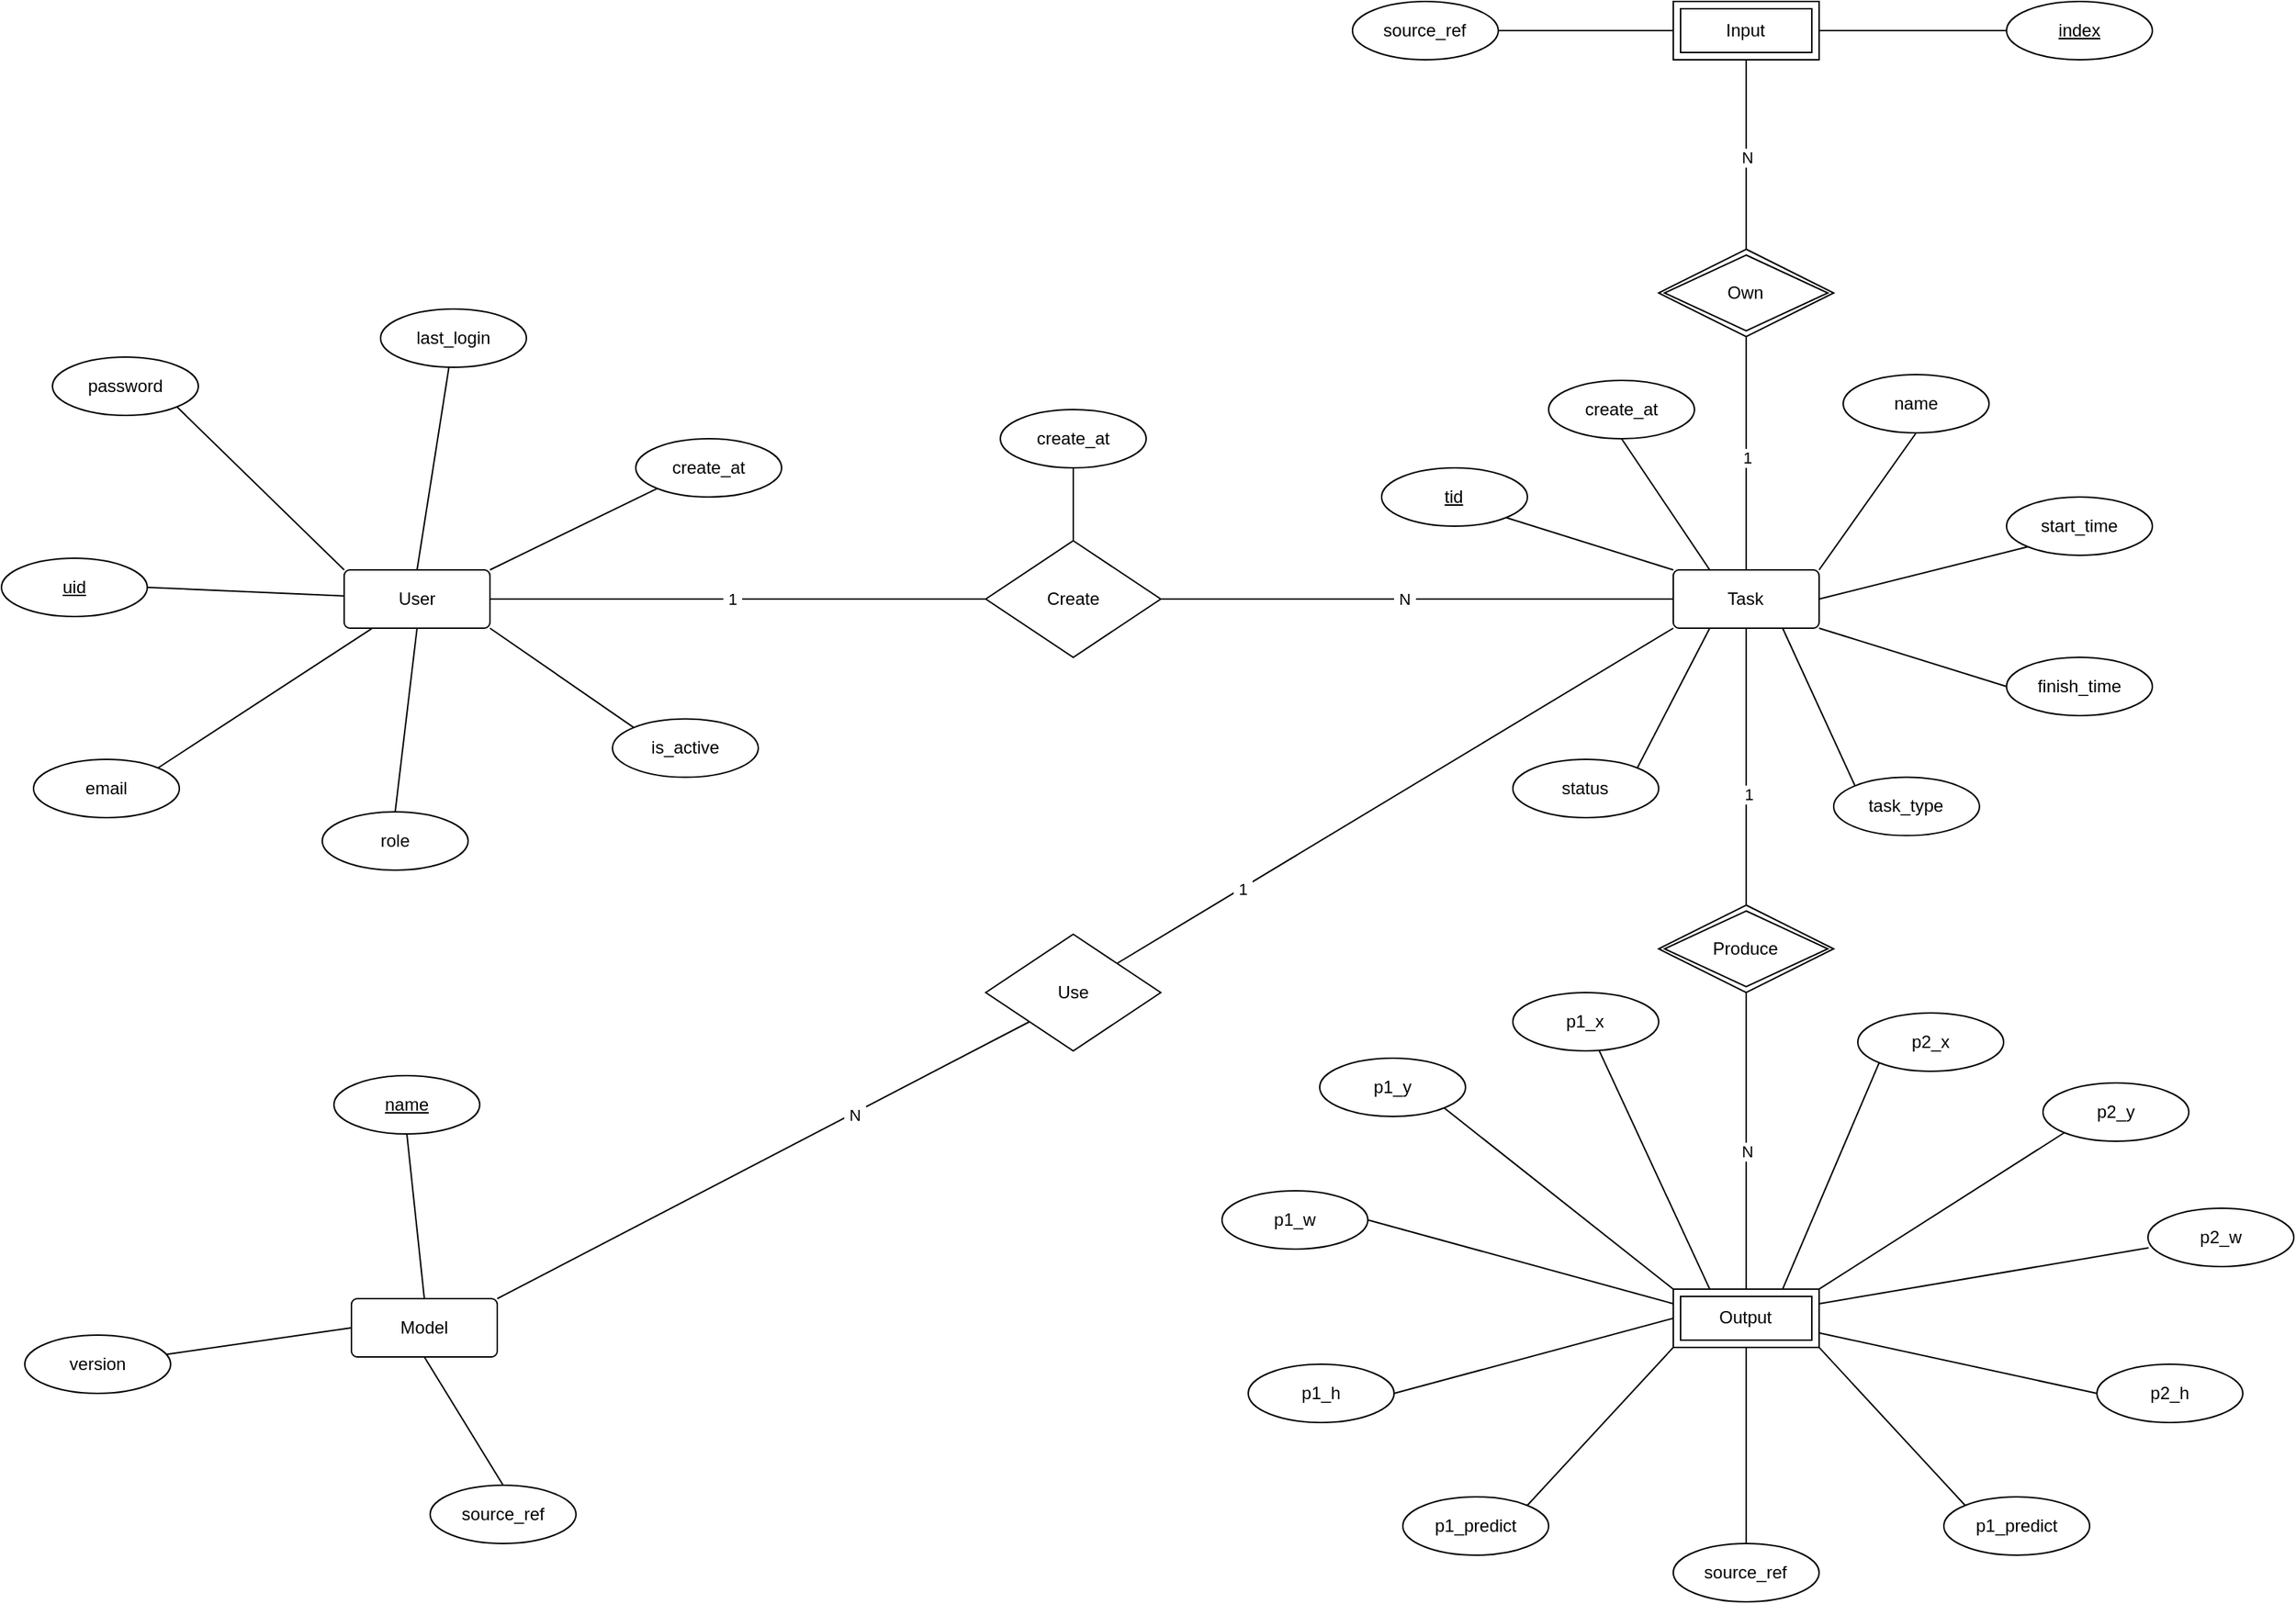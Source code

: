 <mxfile version="23.1.6" type="device" pages="3">
  <diagram name="ER" id="h29Nw3KeTRyWj0B-VwC_">
    <mxGraphModel dx="1222" dy="1005" grid="0" gridSize="10" guides="1" tooltips="1" connect="1" arrows="1" fold="1" page="1" pageScale="1" pageWidth="1654" pageHeight="1169" math="0" shadow="0">
      <root>
        <mxCell id="0" />
        <mxCell id="1" parent="0" />
        <mxCell id="ehkrvynhBIzAsUOhevUl-11" style="edgeStyle=orthogonalEdgeStyle;rounded=0;orthogonalLoop=1;jettySize=auto;html=1;exitX=1;exitY=0.5;exitDx=0;exitDy=0;entryX=0;entryY=0.5;entryDx=0;entryDy=0;endArrow=none;endFill=0;" parent="1" source="ehkrvynhBIzAsUOhevUl-1" target="ehkrvynhBIzAsUOhevUl-10" edge="1">
          <mxGeometry relative="1" as="geometry" />
        </mxCell>
        <mxCell id="ehkrvynhBIzAsUOhevUl-16" value="&amp;nbsp;1&amp;nbsp;" style="edgeLabel;html=1;align=center;verticalAlign=middle;resizable=0;points=[];" parent="ehkrvynhBIzAsUOhevUl-11" vertex="1" connectable="0">
          <mxGeometry x="-0.543" relative="1" as="geometry">
            <mxPoint x="88" as="offset" />
          </mxGeometry>
        </mxCell>
        <mxCell id="ehkrvynhBIzAsUOhevUl-72" style="rounded=0;orthogonalLoop=1;jettySize=auto;html=1;exitX=1;exitY=0;exitDx=0;exitDy=0;entryX=0;entryY=1;entryDx=0;entryDy=0;endArrow=none;endFill=0;" parent="1" source="ehkrvynhBIzAsUOhevUl-1" target="ehkrvynhBIzAsUOhevUl-36" edge="1">
          <mxGeometry relative="1" as="geometry" />
        </mxCell>
        <mxCell id="ehkrvynhBIzAsUOhevUl-73" style="rounded=0;orthogonalLoop=1;jettySize=auto;html=1;exitX=0.5;exitY=0;exitDx=0;exitDy=0;endArrow=none;endFill=0;" parent="1" source="ehkrvynhBIzAsUOhevUl-1" target="ehkrvynhBIzAsUOhevUl-35" edge="1">
          <mxGeometry relative="1" as="geometry" />
        </mxCell>
        <mxCell id="ehkrvynhBIzAsUOhevUl-74" style="rounded=0;orthogonalLoop=1;jettySize=auto;html=1;exitX=0;exitY=0;exitDx=0;exitDy=0;entryX=1;entryY=1;entryDx=0;entryDy=0;endArrow=none;endFill=0;" parent="1" source="ehkrvynhBIzAsUOhevUl-1" target="ehkrvynhBIzAsUOhevUl-34" edge="1">
          <mxGeometry relative="1" as="geometry" />
        </mxCell>
        <mxCell id="ehkrvynhBIzAsUOhevUl-75" style="rounded=0;orthogonalLoop=1;jettySize=auto;html=1;entryX=1;entryY=0;entryDx=0;entryDy=0;endArrow=none;endFill=0;" parent="1" source="ehkrvynhBIzAsUOhevUl-1" target="ehkrvynhBIzAsUOhevUl-33" edge="1">
          <mxGeometry relative="1" as="geometry" />
        </mxCell>
        <mxCell id="ehkrvynhBIzAsUOhevUl-77" style="rounded=0;orthogonalLoop=1;jettySize=auto;html=1;exitX=0.5;exitY=1;exitDx=0;exitDy=0;entryX=0.5;entryY=0;entryDx=0;entryDy=0;endArrow=none;endFill=0;" parent="1" source="ehkrvynhBIzAsUOhevUl-1" target="ehkrvynhBIzAsUOhevUl-37" edge="1">
          <mxGeometry relative="1" as="geometry" />
        </mxCell>
        <mxCell id="ehkrvynhBIzAsUOhevUl-78" style="rounded=0;orthogonalLoop=1;jettySize=auto;html=1;exitX=1;exitY=1;exitDx=0;exitDy=0;entryX=0;entryY=0;entryDx=0;entryDy=0;endArrow=none;endFill=0;" parent="1" source="ehkrvynhBIzAsUOhevUl-1" target="ehkrvynhBIzAsUOhevUl-38" edge="1">
          <mxGeometry relative="1" as="geometry" />
        </mxCell>
        <mxCell id="ehkrvynhBIzAsUOhevUl-1" value="User" style="rounded=1;arcSize=10;whiteSpace=wrap;html=1;align=center;" parent="1" vertex="1">
          <mxGeometry x="297" y="419" width="100" height="40" as="geometry" />
        </mxCell>
        <mxCell id="ehkrvynhBIzAsUOhevUl-80" style="rounded=0;orthogonalLoop=1;jettySize=auto;html=1;exitX=0.5;exitY=1;exitDx=0;exitDy=0;entryX=0.5;entryY=0;entryDx=0;entryDy=0;endArrow=none;endFill=0;" parent="1" source="ehkrvynhBIzAsUOhevUl-2" target="ehkrvynhBIzAsUOhevUl-44" edge="1">
          <mxGeometry relative="1" as="geometry" />
        </mxCell>
        <mxCell id="ehkrvynhBIzAsUOhevUl-81" style="rounded=0;orthogonalLoop=1;jettySize=auto;html=1;exitX=0;exitY=0.5;exitDx=0;exitDy=0;endArrow=none;endFill=0;" parent="1" source="ehkrvynhBIzAsUOhevUl-2" target="ehkrvynhBIzAsUOhevUl-43" edge="1">
          <mxGeometry relative="1" as="geometry" />
        </mxCell>
        <mxCell id="ehkrvynhBIzAsUOhevUl-84" style="rounded=0;orthogonalLoop=1;jettySize=auto;html=1;exitX=0.5;exitY=0;exitDx=0;exitDy=0;entryX=0.5;entryY=1;entryDx=0;entryDy=0;endArrow=none;endFill=0;" parent="1" source="ehkrvynhBIzAsUOhevUl-2" target="ehkrvynhBIzAsUOhevUl-39" edge="1">
          <mxGeometry relative="1" as="geometry" />
        </mxCell>
        <mxCell id="ehkrvynhBIzAsUOhevUl-2" value="Model" style="rounded=1;arcSize=10;whiteSpace=wrap;html=1;align=center;" parent="1" vertex="1">
          <mxGeometry x="302" y="919" width="100" height="40" as="geometry" />
        </mxCell>
        <mxCell id="ehkrvynhBIzAsUOhevUl-8" style="rounded=0;orthogonalLoop=1;jettySize=auto;html=1;exitX=0;exitY=1;exitDx=0;exitDy=0;entryX=1;entryY=0;entryDx=0;entryDy=0;endArrow=none;endFill=0;" parent="1" source="ehkrvynhBIzAsUOhevUl-3" target="ehkrvynhBIzAsUOhevUl-6" edge="1">
          <mxGeometry relative="1" as="geometry" />
        </mxCell>
        <mxCell id="ehkrvynhBIzAsUOhevUl-18" value="&amp;nbsp;1&amp;nbsp;" style="edgeLabel;html=1;align=center;verticalAlign=middle;resizable=0;points=[];" parent="ehkrvynhBIzAsUOhevUl-8" vertex="1" connectable="0">
          <mxGeometry x="-0.674" y="1" relative="1" as="geometry">
            <mxPoint x="-234" y="140" as="offset" />
          </mxGeometry>
        </mxCell>
        <mxCell id="ehkrvynhBIzAsUOhevUl-14" style="edgeStyle=orthogonalEdgeStyle;rounded=0;orthogonalLoop=1;jettySize=auto;html=1;exitX=0.5;exitY=1;exitDx=0;exitDy=0;entryX=0.5;entryY=0;entryDx=0;entryDy=0;endArrow=none;endFill=0;" parent="1" source="ehkrvynhBIzAsUOhevUl-3" target="ehkrvynhBIzAsUOhevUl-21" edge="1">
          <mxGeometry relative="1" as="geometry">
            <mxPoint x="1645.33" y="519" as="targetPoint" />
          </mxGeometry>
        </mxCell>
        <mxCell id="ehkrvynhBIzAsUOhevUl-24" value="1" style="edgeLabel;html=1;align=center;verticalAlign=middle;resizable=0;points=[];" parent="ehkrvynhBIzAsUOhevUl-14" vertex="1" connectable="0">
          <mxGeometry x="0.193" y="1" relative="1" as="geometry">
            <mxPoint as="offset" />
          </mxGeometry>
        </mxCell>
        <mxCell id="ehkrvynhBIzAsUOhevUl-29" style="edgeStyle=orthogonalEdgeStyle;rounded=0;orthogonalLoop=1;jettySize=auto;html=1;exitX=0.5;exitY=0;exitDx=0;exitDy=0;entryX=0.5;entryY=1;entryDx=0;entryDy=0;endArrow=none;endFill=0;" parent="1" source="ehkrvynhBIzAsUOhevUl-3" target="ehkrvynhBIzAsUOhevUl-27" edge="1">
          <mxGeometry relative="1" as="geometry" />
        </mxCell>
        <mxCell id="ehkrvynhBIzAsUOhevUl-30" value="1" style="edgeLabel;html=1;align=center;verticalAlign=middle;resizable=0;points=[];" parent="ehkrvynhBIzAsUOhevUl-29" vertex="1" connectable="0">
          <mxGeometry x="-0.029" relative="1" as="geometry">
            <mxPoint as="offset" />
          </mxGeometry>
        </mxCell>
        <mxCell id="ehkrvynhBIzAsUOhevUl-97" style="rounded=0;orthogonalLoop=1;jettySize=auto;html=1;exitX=0;exitY=0;exitDx=0;exitDy=0;entryX=1;entryY=1;entryDx=0;entryDy=0;endArrow=none;endFill=0;" parent="1" source="ehkrvynhBIzAsUOhevUl-3" target="ehkrvynhBIzAsUOhevUl-49" edge="1">
          <mxGeometry relative="1" as="geometry" />
        </mxCell>
        <mxCell id="ehkrvynhBIzAsUOhevUl-98" style="rounded=0;orthogonalLoop=1;jettySize=auto;html=1;exitX=1;exitY=0;exitDx=0;exitDy=0;entryX=0.5;entryY=1;entryDx=0;entryDy=0;endArrow=none;endFill=0;" parent="1" source="ehkrvynhBIzAsUOhevUl-3" target="ehkrvynhBIzAsUOhevUl-50" edge="1">
          <mxGeometry relative="1" as="geometry" />
        </mxCell>
        <mxCell id="ehkrvynhBIzAsUOhevUl-99" style="rounded=0;orthogonalLoop=1;jettySize=auto;html=1;exitX=1;exitY=0.5;exitDx=0;exitDy=0;entryX=0;entryY=1;entryDx=0;entryDy=0;endArrow=none;endFill=0;" parent="1" source="ehkrvynhBIzAsUOhevUl-3" target="ehkrvynhBIzAsUOhevUl-51" edge="1">
          <mxGeometry relative="1" as="geometry" />
        </mxCell>
        <mxCell id="ehkrvynhBIzAsUOhevUl-100" style="rounded=0;orthogonalLoop=1;jettySize=auto;html=1;exitX=1;exitY=1;exitDx=0;exitDy=0;entryX=0;entryY=0.5;entryDx=0;entryDy=0;endArrow=none;endFill=0;" parent="1" source="ehkrvynhBIzAsUOhevUl-3" target="ehkrvynhBIzAsUOhevUl-52" edge="1">
          <mxGeometry relative="1" as="geometry" />
        </mxCell>
        <mxCell id="ehkrvynhBIzAsUOhevUl-101" style="rounded=0;orthogonalLoop=1;jettySize=auto;html=1;exitX=0.75;exitY=1;exitDx=0;exitDy=0;entryX=0;entryY=0;entryDx=0;entryDy=0;endArrow=none;endFill=0;" parent="1" source="ehkrvynhBIzAsUOhevUl-3" target="ehkrvynhBIzAsUOhevUl-53" edge="1">
          <mxGeometry relative="1" as="geometry" />
        </mxCell>
        <mxCell id="ehkrvynhBIzAsUOhevUl-102" style="rounded=0;orthogonalLoop=1;jettySize=auto;html=1;exitX=0.25;exitY=1;exitDx=0;exitDy=0;entryX=1;entryY=0;entryDx=0;entryDy=0;endArrow=none;endFill=0;" parent="1" source="ehkrvynhBIzAsUOhevUl-3" target="ehkrvynhBIzAsUOhevUl-54" edge="1">
          <mxGeometry relative="1" as="geometry" />
        </mxCell>
        <mxCell id="ehkrvynhBIzAsUOhevUl-3" value="Task" style="rounded=1;arcSize=10;whiteSpace=wrap;html=1;align=center;" parent="1" vertex="1">
          <mxGeometry x="1208.46" y="419" width="100" height="40" as="geometry" />
        </mxCell>
        <mxCell id="ehkrvynhBIzAsUOhevUl-9" style="rounded=0;orthogonalLoop=1;jettySize=auto;html=1;exitX=0;exitY=1;exitDx=0;exitDy=0;entryX=1;entryY=0;entryDx=0;entryDy=0;endArrow=none;endFill=0;" parent="1" source="ehkrvynhBIzAsUOhevUl-6" target="ehkrvynhBIzAsUOhevUl-2" edge="1">
          <mxGeometry relative="1" as="geometry" />
        </mxCell>
        <mxCell id="ehkrvynhBIzAsUOhevUl-19" value="&amp;nbsp;N&amp;nbsp;" style="edgeLabel;html=1;align=center;verticalAlign=middle;resizable=0;points=[];" parent="ehkrvynhBIzAsUOhevUl-9" vertex="1" connectable="0">
          <mxGeometry x="0.48" relative="1" as="geometry">
            <mxPoint x="150" y="-77" as="offset" />
          </mxGeometry>
        </mxCell>
        <mxCell id="ehkrvynhBIzAsUOhevUl-6" value="Use" style="shape=rhombus;perimeter=rhombusPerimeter;whiteSpace=wrap;html=1;align=center;" parent="1" vertex="1">
          <mxGeometry x="737" y="669" width="120" height="80" as="geometry" />
        </mxCell>
        <mxCell id="ehkrvynhBIzAsUOhevUl-12" style="edgeStyle=orthogonalEdgeStyle;rounded=0;orthogonalLoop=1;jettySize=auto;html=1;exitX=1;exitY=0.5;exitDx=0;exitDy=0;entryX=0;entryY=0.5;entryDx=0;entryDy=0;endArrow=none;endFill=0;" parent="1" source="ehkrvynhBIzAsUOhevUl-10" target="ehkrvynhBIzAsUOhevUl-3" edge="1">
          <mxGeometry relative="1" as="geometry">
            <mxPoint x="1435.33" y="439" as="sourcePoint" />
          </mxGeometry>
        </mxCell>
        <mxCell id="ehkrvynhBIzAsUOhevUl-17" value="&amp;nbsp;N&amp;nbsp;" style="edgeLabel;html=1;align=center;verticalAlign=middle;resizable=0;points=[];" parent="ehkrvynhBIzAsUOhevUl-12" vertex="1" connectable="0">
          <mxGeometry x="0.537" y="1" relative="1" as="geometry">
            <mxPoint x="-103" y="1" as="offset" />
          </mxGeometry>
        </mxCell>
        <mxCell id="ehkrvynhBIzAsUOhevUl-69" style="edgeStyle=orthogonalEdgeStyle;rounded=0;orthogonalLoop=1;jettySize=auto;html=1;exitX=0.5;exitY=0;exitDx=0;exitDy=0;entryX=0.5;entryY=1;entryDx=0;entryDy=0;endArrow=none;endFill=0;" parent="1" source="ehkrvynhBIzAsUOhevUl-10" target="ehkrvynhBIzAsUOhevUl-55" edge="1">
          <mxGeometry relative="1" as="geometry" />
        </mxCell>
        <mxCell id="ehkrvynhBIzAsUOhevUl-10" value="Create" style="shape=rhombus;perimeter=rhombusPerimeter;whiteSpace=wrap;html=1;align=center;" parent="1" vertex="1">
          <mxGeometry x="737" y="399" width="120" height="80" as="geometry" />
        </mxCell>
        <mxCell id="ehkrvynhBIzAsUOhevUl-21" value="Produce" style="shape=rhombus;double=1;perimeter=rhombusPerimeter;whiteSpace=wrap;html=1;align=center;" parent="1" vertex="1">
          <mxGeometry x="1198.46" y="649" width="120" height="60" as="geometry" />
        </mxCell>
        <mxCell id="ehkrvynhBIzAsUOhevUl-23" style="edgeStyle=orthogonalEdgeStyle;rounded=0;orthogonalLoop=1;jettySize=auto;html=1;exitX=0.5;exitY=0;exitDx=0;exitDy=0;entryX=0.5;entryY=1;entryDx=0;entryDy=0;endArrow=none;endFill=0;" parent="1" source="ehkrvynhBIzAsUOhevUl-22" target="ehkrvynhBIzAsUOhevUl-21" edge="1">
          <mxGeometry relative="1" as="geometry" />
        </mxCell>
        <mxCell id="ehkrvynhBIzAsUOhevUl-25" value="N" style="edgeLabel;html=1;align=center;verticalAlign=middle;resizable=0;points=[];" parent="ehkrvynhBIzAsUOhevUl-23" vertex="1" connectable="0">
          <mxGeometry x="-0.065" relative="1" as="geometry">
            <mxPoint as="offset" />
          </mxGeometry>
        </mxCell>
        <mxCell id="ehkrvynhBIzAsUOhevUl-85" style="rounded=0;orthogonalLoop=1;jettySize=auto;html=1;exitX=0.25;exitY=0;exitDx=0;exitDy=0;endArrow=none;endFill=0;" parent="1" source="ehkrvynhBIzAsUOhevUl-22" target="ehkrvynhBIzAsUOhevUl-57" edge="1">
          <mxGeometry relative="1" as="geometry" />
        </mxCell>
        <mxCell id="ehkrvynhBIzAsUOhevUl-86" style="rounded=0;orthogonalLoop=1;jettySize=auto;html=1;exitX=0;exitY=0;exitDx=0;exitDy=0;entryX=1;entryY=1;entryDx=0;entryDy=0;endArrow=none;endFill=0;" parent="1" source="ehkrvynhBIzAsUOhevUl-22" target="ehkrvynhBIzAsUOhevUl-58" edge="1">
          <mxGeometry relative="1" as="geometry" />
        </mxCell>
        <mxCell id="ehkrvynhBIzAsUOhevUl-87" style="rounded=0;orthogonalLoop=1;jettySize=auto;html=1;exitX=0;exitY=0.25;exitDx=0;exitDy=0;entryX=1;entryY=0.5;entryDx=0;entryDy=0;endArrow=none;endFill=0;" parent="1" source="ehkrvynhBIzAsUOhevUl-22" target="ehkrvynhBIzAsUOhevUl-59" edge="1">
          <mxGeometry relative="1" as="geometry" />
        </mxCell>
        <mxCell id="ehkrvynhBIzAsUOhevUl-88" style="rounded=0;orthogonalLoop=1;jettySize=auto;html=1;exitX=0;exitY=0.5;exitDx=0;exitDy=0;entryX=1;entryY=0.5;entryDx=0;entryDy=0;endArrow=none;endFill=0;" parent="1" source="ehkrvynhBIzAsUOhevUl-22" target="ehkrvynhBIzAsUOhevUl-60" edge="1">
          <mxGeometry relative="1" as="geometry" />
        </mxCell>
        <mxCell id="ehkrvynhBIzAsUOhevUl-89" style="rounded=0;orthogonalLoop=1;jettySize=auto;html=1;exitX=0;exitY=1;exitDx=0;exitDy=0;entryX=1;entryY=0;entryDx=0;entryDy=0;endArrow=none;endFill=0;" parent="1" source="ehkrvynhBIzAsUOhevUl-22" target="ehkrvynhBIzAsUOhevUl-61" edge="1">
          <mxGeometry relative="1" as="geometry" />
        </mxCell>
        <mxCell id="ehkrvynhBIzAsUOhevUl-90" style="rounded=0;orthogonalLoop=1;jettySize=auto;html=1;exitX=0.5;exitY=1;exitDx=0;exitDy=0;endArrow=none;endFill=0;" parent="1" source="ehkrvynhBIzAsUOhevUl-22" target="ehkrvynhBIzAsUOhevUl-68" edge="1">
          <mxGeometry relative="1" as="geometry" />
        </mxCell>
        <mxCell id="ehkrvynhBIzAsUOhevUl-92" style="rounded=0;orthogonalLoop=1;jettySize=auto;html=1;exitX=1;exitY=1;exitDx=0;exitDy=0;entryX=0;entryY=0;entryDx=0;entryDy=0;endArrow=none;endFill=0;" parent="1" source="ehkrvynhBIzAsUOhevUl-22" target="ehkrvynhBIzAsUOhevUl-66" edge="1">
          <mxGeometry relative="1" as="geometry" />
        </mxCell>
        <mxCell id="ehkrvynhBIzAsUOhevUl-93" style="rounded=0;orthogonalLoop=1;jettySize=auto;html=1;exitX=1;exitY=0.75;exitDx=0;exitDy=0;entryX=0;entryY=0.5;entryDx=0;entryDy=0;endArrow=none;endFill=0;" parent="1" source="ehkrvynhBIzAsUOhevUl-22" target="ehkrvynhBIzAsUOhevUl-65" edge="1">
          <mxGeometry relative="1" as="geometry" />
        </mxCell>
        <mxCell id="ehkrvynhBIzAsUOhevUl-95" style="rounded=0;orthogonalLoop=1;jettySize=auto;html=1;exitX=0.75;exitY=0;exitDx=0;exitDy=0;entryX=0;entryY=1;entryDx=0;entryDy=0;endArrow=none;endFill=0;" parent="1" source="ehkrvynhBIzAsUOhevUl-22" target="ehkrvynhBIzAsUOhevUl-62" edge="1">
          <mxGeometry relative="1" as="geometry" />
        </mxCell>
        <mxCell id="ehkrvynhBIzAsUOhevUl-96" style="rounded=0;orthogonalLoop=1;jettySize=auto;html=1;exitX=1;exitY=0;exitDx=0;exitDy=0;entryX=0;entryY=1;entryDx=0;entryDy=0;endArrow=none;endFill=0;" parent="1" source="ehkrvynhBIzAsUOhevUl-22" target="ehkrvynhBIzAsUOhevUl-63" edge="1">
          <mxGeometry relative="1" as="geometry" />
        </mxCell>
        <mxCell id="ehkrvynhBIzAsUOhevUl-22" value="Output" style="shape=ext;margin=3;double=1;whiteSpace=wrap;html=1;align=center;" parent="1" vertex="1">
          <mxGeometry x="1208.46" y="912.46" width="100" height="40" as="geometry" />
        </mxCell>
        <mxCell id="ehkrvynhBIzAsUOhevUl-26" value="Input" style="shape=ext;margin=3;double=1;whiteSpace=wrap;html=1;align=center;" parent="1" vertex="1">
          <mxGeometry x="1208.46" y="29" width="100" height="40" as="geometry" />
        </mxCell>
        <mxCell id="ehkrvynhBIzAsUOhevUl-28" style="edgeStyle=orthogonalEdgeStyle;rounded=0;orthogonalLoop=1;jettySize=auto;html=1;exitX=0.5;exitY=0;exitDx=0;exitDy=0;entryX=0.5;entryY=1;entryDx=0;entryDy=0;endArrow=none;endFill=0;" parent="1" source="ehkrvynhBIzAsUOhevUl-27" target="ehkrvynhBIzAsUOhevUl-26" edge="1">
          <mxGeometry relative="1" as="geometry" />
        </mxCell>
        <mxCell id="ehkrvynhBIzAsUOhevUl-31" value="N" style="edgeLabel;html=1;align=center;verticalAlign=middle;resizable=0;points=[];" parent="ehkrvynhBIzAsUOhevUl-28" vertex="1" connectable="0">
          <mxGeometry x="-0.027" relative="1" as="geometry">
            <mxPoint as="offset" />
          </mxGeometry>
        </mxCell>
        <mxCell id="ehkrvynhBIzAsUOhevUl-27" value="Own" style="shape=rhombus;double=1;perimeter=rhombusPerimeter;whiteSpace=wrap;html=1;align=center;" parent="1" vertex="1">
          <mxGeometry x="1198.46" y="199" width="120" height="60" as="geometry" />
        </mxCell>
        <mxCell id="ehkrvynhBIzAsUOhevUl-33" value="email" style="ellipse;whiteSpace=wrap;html=1;align=center;" parent="1" vertex="1">
          <mxGeometry x="84" y="549" width="100" height="40" as="geometry" />
        </mxCell>
        <mxCell id="ehkrvynhBIzAsUOhevUl-34" value="password" style="ellipse;whiteSpace=wrap;html=1;align=center;" parent="1" vertex="1">
          <mxGeometry x="97" y="273" width="100" height="40" as="geometry" />
        </mxCell>
        <mxCell id="ehkrvynhBIzAsUOhevUl-35" value="last_login" style="ellipse;whiteSpace=wrap;html=1;align=center;" parent="1" vertex="1">
          <mxGeometry x="322" y="240" width="100" height="40" as="geometry" />
        </mxCell>
        <mxCell id="ehkrvynhBIzAsUOhevUl-36" value="create_at" style="ellipse;whiteSpace=wrap;html=1;align=center;" parent="1" vertex="1">
          <mxGeometry x="497" y="329" width="100" height="40" as="geometry" />
        </mxCell>
        <mxCell id="ehkrvynhBIzAsUOhevUl-37" value="role" style="ellipse;whiteSpace=wrap;html=1;align=center;" parent="1" vertex="1">
          <mxGeometry x="282" y="585" width="100" height="40" as="geometry" />
        </mxCell>
        <mxCell id="ehkrvynhBIzAsUOhevUl-38" value="is_active" style="ellipse;whiteSpace=wrap;html=1;align=center;" parent="1" vertex="1">
          <mxGeometry x="481" y="521.31" width="100" height="40" as="geometry" />
        </mxCell>
        <mxCell id="ehkrvynhBIzAsUOhevUl-39" value="name" style="ellipse;whiteSpace=wrap;html=1;align=center;fontStyle=4;" parent="1" vertex="1">
          <mxGeometry x="290" y="766" width="100" height="40" as="geometry" />
        </mxCell>
        <mxCell id="ehkrvynhBIzAsUOhevUl-43" value="version" style="ellipse;whiteSpace=wrap;html=1;align=center;" parent="1" vertex="1">
          <mxGeometry x="78" y="944" width="100" height="40" as="geometry" />
        </mxCell>
        <mxCell id="ehkrvynhBIzAsUOhevUl-44" value="source_ref" style="ellipse;whiteSpace=wrap;html=1;align=center;" parent="1" vertex="1">
          <mxGeometry x="356" y="1047" width="100" height="40" as="geometry" />
        </mxCell>
        <mxCell id="ehkrvynhBIzAsUOhevUl-70" style="edgeStyle=orthogonalEdgeStyle;rounded=0;orthogonalLoop=1;jettySize=auto;html=1;exitX=1;exitY=0.5;exitDx=0;exitDy=0;entryX=0;entryY=0.5;entryDx=0;entryDy=0;endArrow=none;endFill=0;" parent="1" source="ehkrvynhBIzAsUOhevUl-48" target="ehkrvynhBIzAsUOhevUl-26" edge="1">
          <mxGeometry relative="1" as="geometry" />
        </mxCell>
        <mxCell id="ehkrvynhBIzAsUOhevUl-48" value="source_ref" style="ellipse;whiteSpace=wrap;html=1;align=center;" parent="1" vertex="1">
          <mxGeometry x="988.46" y="29" width="100" height="40" as="geometry" />
        </mxCell>
        <mxCell id="ehkrvynhBIzAsUOhevUl-49" value="tid" style="ellipse;whiteSpace=wrap;html=1;align=center;fontStyle=4;" parent="1" vertex="1">
          <mxGeometry x="1008.46" y="349" width="100" height="40" as="geometry" />
        </mxCell>
        <mxCell id="ehkrvynhBIzAsUOhevUl-50" value="name" style="ellipse;whiteSpace=wrap;html=1;align=center;" parent="1" vertex="1">
          <mxGeometry x="1325" y="285" width="100" height="40" as="geometry" />
        </mxCell>
        <mxCell id="ehkrvynhBIzAsUOhevUl-51" value="start_time" style="ellipse;whiteSpace=wrap;html=1;align=center;" parent="1" vertex="1">
          <mxGeometry x="1437" y="369" width="100" height="40" as="geometry" />
        </mxCell>
        <mxCell id="ehkrvynhBIzAsUOhevUl-52" value="finish_time" style="ellipse;whiteSpace=wrap;html=1;align=center;" parent="1" vertex="1">
          <mxGeometry x="1437" y="479" width="100" height="40" as="geometry" />
        </mxCell>
        <mxCell id="ehkrvynhBIzAsUOhevUl-53" value="task_type" style="ellipse;whiteSpace=wrap;html=1;align=center;" parent="1" vertex="1">
          <mxGeometry x="1318.46" y="561.31" width="100" height="40" as="geometry" />
        </mxCell>
        <mxCell id="ehkrvynhBIzAsUOhevUl-54" value="status" style="ellipse;whiteSpace=wrap;html=1;align=center;" parent="1" vertex="1">
          <mxGeometry x="1098.46" y="549" width="100" height="40" as="geometry" />
        </mxCell>
        <mxCell id="ehkrvynhBIzAsUOhevUl-55" value="create_at" style="ellipse;whiteSpace=wrap;html=1;align=center;" parent="1" vertex="1">
          <mxGeometry x="747" y="309" width="100" height="40" as="geometry" />
        </mxCell>
        <mxCell id="ehkrvynhBIzAsUOhevUl-57" value="p1_x" style="ellipse;whiteSpace=wrap;html=1;align=center;" parent="1" vertex="1">
          <mxGeometry x="1098.46" y="709" width="100" height="40" as="geometry" />
        </mxCell>
        <mxCell id="ehkrvynhBIzAsUOhevUl-58" value="p1_y" style="ellipse;whiteSpace=wrap;html=1;align=center;" parent="1" vertex="1">
          <mxGeometry x="966" y="754" width="100" height="40" as="geometry" />
        </mxCell>
        <mxCell id="ehkrvynhBIzAsUOhevUl-59" value="p1_w" style="ellipse;whiteSpace=wrap;html=1;align=center;" parent="1" vertex="1">
          <mxGeometry x="899" y="845" width="100" height="40" as="geometry" />
        </mxCell>
        <mxCell id="ehkrvynhBIzAsUOhevUl-60" value="p1_h" style="ellipse;whiteSpace=wrap;html=1;align=center;" parent="1" vertex="1">
          <mxGeometry x="917" y="964" width="100" height="40" as="geometry" />
        </mxCell>
        <mxCell id="ehkrvynhBIzAsUOhevUl-61" value="p1_predict" style="ellipse;whiteSpace=wrap;html=1;align=center;" parent="1" vertex="1">
          <mxGeometry x="1023" y="1055" width="100" height="40" as="geometry" />
        </mxCell>
        <mxCell id="ehkrvynhBIzAsUOhevUl-62" value="p2_x" style="ellipse;whiteSpace=wrap;html=1;align=center;" parent="1" vertex="1">
          <mxGeometry x="1335" y="723" width="100" height="40" as="geometry" />
        </mxCell>
        <mxCell id="ehkrvynhBIzAsUOhevUl-63" value="p2_y" style="ellipse;whiteSpace=wrap;html=1;align=center;" parent="1" vertex="1">
          <mxGeometry x="1462" y="771" width="100" height="40" as="geometry" />
        </mxCell>
        <mxCell id="ehkrvynhBIzAsUOhevUl-64" value="p2_w" style="ellipse;whiteSpace=wrap;html=1;align=center;" parent="1" vertex="1">
          <mxGeometry x="1534" y="857" width="100" height="40" as="geometry" />
        </mxCell>
        <mxCell id="ehkrvynhBIzAsUOhevUl-65" value="p2_h" style="ellipse;whiteSpace=wrap;html=1;align=center;" parent="1" vertex="1">
          <mxGeometry x="1499" y="964" width="100" height="40" as="geometry" />
        </mxCell>
        <mxCell id="ehkrvynhBIzAsUOhevUl-66" value="p1_predict" style="ellipse;whiteSpace=wrap;html=1;align=center;" parent="1" vertex="1">
          <mxGeometry x="1394" y="1055" width="100" height="40" as="geometry" />
        </mxCell>
        <mxCell id="ehkrvynhBIzAsUOhevUl-68" value="source_ref" style="ellipse;whiteSpace=wrap;html=1;align=center;" parent="1" vertex="1">
          <mxGeometry x="1208.46" y="1087" width="100" height="40" as="geometry" />
        </mxCell>
        <mxCell id="ehkrvynhBIzAsUOhevUl-94" style="rounded=0;orthogonalLoop=1;jettySize=auto;html=1;exitX=1;exitY=0.25;exitDx=0;exitDy=0;entryX=0.004;entryY=0.679;entryDx=0;entryDy=0;entryPerimeter=0;endArrow=none;endFill=0;" parent="1" source="ehkrvynhBIzAsUOhevUl-22" target="ehkrvynhBIzAsUOhevUl-64" edge="1">
          <mxGeometry relative="1" as="geometry" />
        </mxCell>
        <mxCell id="sDhM8g0epDCp2yKT2s25-2" style="rounded=0;orthogonalLoop=1;jettySize=auto;html=1;exitX=1;exitY=0.5;exitDx=0;exitDy=0;endArrow=none;endFill=0;" edge="1" parent="1" source="sDhM8g0epDCp2yKT2s25-1" target="ehkrvynhBIzAsUOhevUl-1">
          <mxGeometry relative="1" as="geometry" />
        </mxCell>
        <mxCell id="sDhM8g0epDCp2yKT2s25-1" value="&lt;u&gt;uid&lt;/u&gt;" style="ellipse;whiteSpace=wrap;html=1;align=center;" vertex="1" parent="1">
          <mxGeometry x="62" y="411" width="100" height="40" as="geometry" />
        </mxCell>
        <mxCell id="sDhM8g0epDCp2yKT2s25-4" style="rounded=0;orthogonalLoop=1;jettySize=auto;html=1;exitX=0.5;exitY=1;exitDx=0;exitDy=0;entryX=0.25;entryY=0;entryDx=0;entryDy=0;endArrow=none;endFill=0;" edge="1" parent="1" source="sDhM8g0epDCp2yKT2s25-3" target="ehkrvynhBIzAsUOhevUl-3">
          <mxGeometry relative="1" as="geometry" />
        </mxCell>
        <mxCell id="sDhM8g0epDCp2yKT2s25-3" value="create_at" style="ellipse;whiteSpace=wrap;html=1;align=center;" vertex="1" parent="1">
          <mxGeometry x="1123" y="289" width="100" height="40" as="geometry" />
        </mxCell>
        <mxCell id="sDhM8g0epDCp2yKT2s25-6" style="rounded=0;orthogonalLoop=1;jettySize=auto;html=1;exitX=0;exitY=0.5;exitDx=0;exitDy=0;entryX=1;entryY=0.5;entryDx=0;entryDy=0;endArrow=none;endFill=0;" edge="1" parent="1" source="sDhM8g0epDCp2yKT2s25-5" target="ehkrvynhBIzAsUOhevUl-26">
          <mxGeometry relative="1" as="geometry" />
        </mxCell>
        <mxCell id="sDhM8g0epDCp2yKT2s25-5" value="&lt;u&gt;index&lt;/u&gt;" style="ellipse;whiteSpace=wrap;html=1;align=center;" vertex="1" parent="1">
          <mxGeometry x="1437" y="29" width="100" height="40" as="geometry" />
        </mxCell>
      </root>
    </mxGraphModel>
  </diagram>
  <diagram id="sK77Df14-N4bIVtbLa6A" name="Normal">
    <mxGraphModel dx="2094" dy="1723" grid="0" gridSize="10" guides="1" tooltips="1" connect="1" arrows="1" fold="1" page="1" pageScale="1" pageWidth="1654" pageHeight="1169" math="0" shadow="0">
      <root>
        <mxCell id="0" />
        <mxCell id="1" parent="0" />
        <mxCell id="bqwQ9AqwLEj9jlzsBFg9-3" value="email" style="whiteSpace=wrap;html=1;align=center;" parent="1" vertex="1">
          <mxGeometry x="267" y="168" width="100" height="40" as="geometry" />
        </mxCell>
        <mxCell id="bqwQ9AqwLEj9jlzsBFg9-4" value="password" style="whiteSpace=wrap;html=1;align=center;" parent="1" vertex="1">
          <mxGeometry x="367" y="168" width="100" height="40" as="geometry" />
        </mxCell>
        <mxCell id="bqwQ9AqwLEj9jlzsBFg9-5" value="role" style="whiteSpace=wrap;html=1;align=center;" parent="1" vertex="1">
          <mxGeometry x="467" y="168" width="100" height="40" as="geometry" />
        </mxCell>
        <mxCell id="dhfBxoXllCMKDyNklm6e-1" value="is_active" style="whiteSpace=wrap;html=1;align=center;" parent="1" vertex="1">
          <mxGeometry x="567" y="168" width="100" height="40" as="geometry" />
        </mxCell>
        <mxCell id="dhfBxoXllCMKDyNklm6e-2" value="last_login" style="whiteSpace=wrap;html=1;align=center;" parent="1" vertex="1">
          <mxGeometry x="667" y="168" width="100" height="40" as="geometry" />
        </mxCell>
        <mxCell id="dhfBxoXllCMKDyNklm6e-3" value="create_at" style="whiteSpace=wrap;html=1;align=center;" parent="1" vertex="1">
          <mxGeometry x="764" y="168" width="100" height="40" as="geometry" />
        </mxCell>
        <mxCell id="R2iG0RkhZLPLWJXGyHI8-4" style="edgeStyle=orthogonalEdgeStyle;rounded=0;orthogonalLoop=1;jettySize=auto;html=1;exitX=0.5;exitY=0;exitDx=0;exitDy=0;entryX=0.5;entryY=0;entryDx=0;entryDy=0;" parent="1" source="LL0V21JLQJ-NjVPEZ8lJ-1" target="LL0V21JLQJ-NjVPEZ8lJ-4" edge="1">
          <mxGeometry relative="1" as="geometry">
            <Array as="points">
              <mxPoint x="217" y="322" />
              <mxPoint x="317" y="322" />
            </Array>
          </mxGeometry>
        </mxCell>
        <mxCell id="R2iG0RkhZLPLWJXGyHI8-5" style="edgeStyle=orthogonalEdgeStyle;rounded=0;orthogonalLoop=1;jettySize=auto;html=1;exitX=0.5;exitY=0;exitDx=0;exitDy=0;entryX=0.5;entryY=0;entryDx=0;entryDy=0;" parent="1" source="LL0V21JLQJ-NjVPEZ8lJ-1" target="LL0V21JLQJ-NjVPEZ8lJ-5" edge="1">
          <mxGeometry relative="1" as="geometry">
            <Array as="points">
              <mxPoint x="217" y="322" />
              <mxPoint x="416" y="322" />
              <mxPoint x="416" y="369" />
            </Array>
          </mxGeometry>
        </mxCell>
        <mxCell id="LL0V21JLQJ-NjVPEZ8lJ-1" value="&lt;u&gt;name&lt;/u&gt;" style="whiteSpace=wrap;html=1;align=center;" parent="1" vertex="1">
          <mxGeometry x="167" y="369" width="100" height="40" as="geometry" />
        </mxCell>
        <mxCell id="LL0V21JLQJ-NjVPEZ8lJ-4" value="version" style="whiteSpace=wrap;html=1;align=center;" parent="1" vertex="1">
          <mxGeometry x="267" y="369" width="100" height="40" as="geometry" />
        </mxCell>
        <mxCell id="LL0V21JLQJ-NjVPEZ8lJ-5" value="source_ref" style="whiteSpace=wrap;html=1;align=center;" parent="1" vertex="1">
          <mxGeometry x="367" y="369" width="100" height="40" as="geometry" />
        </mxCell>
        <mxCell id="jKhE6JL5Pe1JLl3PNGcN-1" style="edgeStyle=orthogonalEdgeStyle;rounded=0;orthogonalLoop=1;jettySize=auto;html=1;exitX=0.5;exitY=0;exitDx=0;exitDy=0;entryX=0.5;entryY=0;entryDx=0;entryDy=0;" parent="1" source="lqpHPcwCeVomYNVRctv2-11" target="lqpHPcwCeVomYNVRctv2-12" edge="1">
          <mxGeometry relative="1" as="geometry">
            <Array as="points">
              <mxPoint x="217" y="518" />
              <mxPoint x="317" y="518" />
            </Array>
          </mxGeometry>
        </mxCell>
        <mxCell id="jKhE6JL5Pe1JLl3PNGcN-3" style="edgeStyle=orthogonalEdgeStyle;rounded=0;orthogonalLoop=1;jettySize=auto;html=1;exitX=0.5;exitY=0;exitDx=0;exitDy=0;entryX=0.5;entryY=0;entryDx=0;entryDy=0;" parent="1" source="lqpHPcwCeVomYNVRctv2-11" target="lqpHPcwCeVomYNVRctv2-14" edge="1">
          <mxGeometry relative="1" as="geometry">
            <Array as="points">
              <mxPoint x="217" y="518" />
              <mxPoint x="517" y="518" />
            </Array>
          </mxGeometry>
        </mxCell>
        <mxCell id="jKhE6JL5Pe1JLl3PNGcN-4" style="edgeStyle=orthogonalEdgeStyle;rounded=0;orthogonalLoop=1;jettySize=auto;html=1;exitX=0.5;exitY=0;exitDx=0;exitDy=0;entryX=0.5;entryY=0;entryDx=0;entryDy=0;" parent="1" source="lqpHPcwCeVomYNVRctv2-11" target="lqpHPcwCeVomYNVRctv2-15" edge="1">
          <mxGeometry relative="1" as="geometry">
            <Array as="points">
              <mxPoint x="217" y="518" />
              <mxPoint x="617" y="518" />
            </Array>
          </mxGeometry>
        </mxCell>
        <mxCell id="jKhE6JL5Pe1JLl3PNGcN-5" style="edgeStyle=orthogonalEdgeStyle;rounded=0;orthogonalLoop=1;jettySize=auto;html=1;exitX=0.5;exitY=0;exitDx=0;exitDy=0;entryX=0.5;entryY=0;entryDx=0;entryDy=0;" parent="1" source="lqpHPcwCeVomYNVRctv2-11" target="lqpHPcwCeVomYNVRctv2-16" edge="1">
          <mxGeometry relative="1" as="geometry">
            <Array as="points">
              <mxPoint x="217" y="518" />
              <mxPoint x="714" y="518" />
            </Array>
          </mxGeometry>
        </mxCell>
        <mxCell id="jKhE6JL5Pe1JLl3PNGcN-6" style="edgeStyle=orthogonalEdgeStyle;rounded=0;orthogonalLoop=1;jettySize=auto;html=1;exitX=0.5;exitY=0;exitDx=0;exitDy=0;entryX=0.5;entryY=0;entryDx=0;entryDy=0;" parent="1" source="lqpHPcwCeVomYNVRctv2-11" target="5n_ie6Cg16jejQ5B6ELa-1" edge="1">
          <mxGeometry relative="1" as="geometry">
            <Array as="points">
              <mxPoint x="217" y="518" />
              <mxPoint x="814" y="518" />
            </Array>
          </mxGeometry>
        </mxCell>
        <mxCell id="jKhE6JL5Pe1JLl3PNGcN-7" style="edgeStyle=orthogonalEdgeStyle;rounded=0;orthogonalLoop=1;jettySize=auto;html=1;exitX=0.5;exitY=0;exitDx=0;exitDy=0;entryX=0.5;entryY=0;entryDx=0;entryDy=0;" parent="1" source="lqpHPcwCeVomYNVRctv2-11" target="5n_ie6Cg16jejQ5B6ELa-2" edge="1">
          <mxGeometry relative="1" as="geometry">
            <Array as="points">
              <mxPoint x="217" y="518" />
              <mxPoint x="914" y="518" />
            </Array>
          </mxGeometry>
        </mxCell>
        <mxCell id="8pLlDTbQzt-v3fuAkXPi-2" style="edgeStyle=orthogonalEdgeStyle;rounded=0;orthogonalLoop=1;jettySize=auto;html=1;exitX=0.5;exitY=0;exitDx=0;exitDy=0;entryX=0.5;entryY=0;entryDx=0;entryDy=0;" parent="1" source="lqpHPcwCeVomYNVRctv2-11" target="8pLlDTbQzt-v3fuAkXPi-1" edge="1">
          <mxGeometry relative="1" as="geometry">
            <Array as="points">
              <mxPoint x="217" y="518" />
              <mxPoint x="1014" y="518" />
            </Array>
          </mxGeometry>
        </mxCell>
        <mxCell id="lqpHPcwCeVomYNVRctv2-11" value="&lt;u&gt;tid&lt;/u&gt;" style="whiteSpace=wrap;html=1;align=center;" parent="1" vertex="1">
          <mxGeometry x="167" y="559" width="100" height="40" as="geometry" />
        </mxCell>
        <mxCell id="lqpHPcwCeVomYNVRctv2-12" value="name" style="whiteSpace=wrap;html=1;align=center;" parent="1" vertex="1">
          <mxGeometry x="267" y="559" width="100" height="40" as="geometry" />
        </mxCell>
        <mxCell id="lqpHPcwCeVomYNVRctv2-13" value="create_at" style="whiteSpace=wrap;html=1;align=center;" parent="1" vertex="1">
          <mxGeometry x="367" y="559" width="100" height="40" as="geometry" />
        </mxCell>
        <mxCell id="lqpHPcwCeVomYNVRctv2-14" value="uid" style="whiteSpace=wrap;html=1;align=center;" parent="1" vertex="1">
          <mxGeometry x="467" y="559" width="100" height="40" as="geometry" />
        </mxCell>
        <mxCell id="jKhE6JL5Pe1JLl3PNGcN-8" style="edgeStyle=orthogonalEdgeStyle;rounded=0;orthogonalLoop=1;jettySize=auto;html=1;" parent="1" edge="1">
          <mxGeometry relative="1" as="geometry">
            <mxPoint x="617" y="517" as="sourcePoint" />
            <mxPoint x="814" y="517" as="targetPoint" />
            <Array as="points">
              <mxPoint x="617" y="480" />
              <mxPoint x="814" y="480" />
            </Array>
          </mxGeometry>
        </mxCell>
        <mxCell id="lqpHPcwCeVomYNVRctv2-15" value="status" style="whiteSpace=wrap;html=1;align=center;" parent="1" vertex="1">
          <mxGeometry x="567" y="559" width="100" height="40" as="geometry" />
        </mxCell>
        <mxCell id="lqpHPcwCeVomYNVRctv2-16" value="task_type" style="whiteSpace=wrap;html=1;align=center;" parent="1" vertex="1">
          <mxGeometry x="664" y="559" width="100" height="40" as="geometry" />
        </mxCell>
        <mxCell id="5n_ie6Cg16jejQ5B6ELa-1" value="start_time" style="whiteSpace=wrap;html=1;align=center;" parent="1" vertex="1">
          <mxGeometry x="764" y="559" width="100" height="40" as="geometry" />
        </mxCell>
        <mxCell id="5n_ie6Cg16jejQ5B6ELa-2" value="finish_time" style="whiteSpace=wrap;html=1;align=center;" parent="1" vertex="1">
          <mxGeometry x="864" y="559" width="100" height="40" as="geometry" />
        </mxCell>
        <mxCell id="jKhE6JL5Pe1JLl3PNGcN-2" style="edgeStyle=orthogonalEdgeStyle;rounded=0;orthogonalLoop=1;jettySize=auto;html=1;exitX=0.5;exitY=0;exitDx=0;exitDy=0;entryX=0.5;entryY=0;entryDx=0;entryDy=0;" parent="1" source="lqpHPcwCeVomYNVRctv2-11" target="lqpHPcwCeVomYNVRctv2-13" edge="1">
          <mxGeometry relative="1" as="geometry">
            <Array as="points">
              <mxPoint x="217" y="518" />
              <mxPoint x="417" y="518" />
            </Array>
          </mxGeometry>
        </mxCell>
        <mxCell id="jKhE6JL5Pe1JLl3PNGcN-11" style="edgeStyle=orthogonalEdgeStyle;rounded=0;orthogonalLoop=1;jettySize=auto;html=1;" parent="1" edge="1">
          <mxGeometry relative="1" as="geometry">
            <mxPoint x="717" y="480" as="sourcePoint" />
            <mxPoint x="913.49" y="516.98" as="targetPoint" />
            <Array as="points">
              <mxPoint x="716.49" y="479.98" />
              <mxPoint x="913.49" y="479.98" />
            </Array>
          </mxGeometry>
        </mxCell>
        <mxCell id="H1ZyYy_X_Dz8UiBZ8473-7" style="edgeStyle=orthogonalEdgeStyle;rounded=0;orthogonalLoop=1;jettySize=auto;html=1;exitX=0.5;exitY=0;exitDx=0;exitDy=0;entryX=0.5;entryY=0;entryDx=0;entryDy=0;" parent="1" source="H1ZyYy_X_Dz8UiBZ8473-1" target="H1ZyYy_X_Dz8UiBZ8473-3" edge="1">
          <mxGeometry relative="1" as="geometry">
            <Array as="points">
              <mxPoint x="217" y="719.94" />
              <mxPoint x="417" y="719.94" />
            </Array>
          </mxGeometry>
        </mxCell>
        <mxCell id="H1ZyYy_X_Dz8UiBZ8473-8" style="edgeStyle=orthogonalEdgeStyle;rounded=0;orthogonalLoop=1;jettySize=auto;html=1;exitX=0.5;exitY=0;exitDx=0;exitDy=0;entryX=0.5;entryY=0;entryDx=0;entryDy=0;" parent="1" source="H1ZyYy_X_Dz8UiBZ8473-1" target="H1ZyYy_X_Dz8UiBZ8473-2" edge="1">
          <mxGeometry relative="1" as="geometry">
            <Array as="points">
              <mxPoint x="217" y="719.94" />
              <mxPoint x="317" y="719.94" />
            </Array>
          </mxGeometry>
        </mxCell>
        <mxCell id="H1ZyYy_X_Dz8UiBZ8473-1" value="&lt;u&gt;tid&lt;/u&gt;" style="whiteSpace=wrap;html=1;align=center;" parent="1" vertex="1">
          <mxGeometry x="167" y="766.94" width="100" height="40" as="geometry" />
        </mxCell>
        <mxCell id="H1ZyYy_X_Dz8UiBZ8473-9" style="edgeStyle=orthogonalEdgeStyle;rounded=0;orthogonalLoop=1;jettySize=auto;html=1;exitX=0.5;exitY=0;exitDx=0;exitDy=0;" parent="1" source="H1ZyYy_X_Dz8UiBZ8473-2" edge="1">
          <mxGeometry relative="1" as="geometry">
            <mxPoint x="417" y="718.94" as="targetPoint" />
            <Array as="points">
              <mxPoint x="317" y="676.94" />
              <mxPoint x="417" y="676.94" />
            </Array>
          </mxGeometry>
        </mxCell>
        <mxCell id="H1ZyYy_X_Dz8UiBZ8473-2" value="&lt;u&gt;index&lt;/u&gt;" style="whiteSpace=wrap;html=1;align=center;" parent="1" vertex="1">
          <mxGeometry x="267" y="766.94" width="100" height="40" as="geometry" />
        </mxCell>
        <mxCell id="H1ZyYy_X_Dz8UiBZ8473-3" value="source_ref" style="whiteSpace=wrap;html=1;align=center;" parent="1" vertex="1">
          <mxGeometry x="367" y="766.94" width="100" height="40" as="geometry" />
        </mxCell>
        <mxCell id="5z1vc-06m02WusBXPSte-30" style="edgeStyle=orthogonalEdgeStyle;rounded=0;orthogonalLoop=1;jettySize=auto;html=1;exitX=0.5;exitY=0;exitDx=0;exitDy=0;entryX=0.5;entryY=0;entryDx=0;entryDy=0;" parent="1" source="H1ZyYy_X_Dz8UiBZ8473-10" target="H1ZyYy_X_Dz8UiBZ8473-11" edge="1">
          <mxGeometry relative="1" as="geometry">
            <Array as="points">
              <mxPoint x="223" y="943" />
              <mxPoint x="323" y="943" />
            </Array>
          </mxGeometry>
        </mxCell>
        <mxCell id="H1ZyYy_X_Dz8UiBZ8473-10" value="&lt;u&gt;tid&lt;/u&gt;" style="whiteSpace=wrap;html=1;align=center;" parent="1" vertex="1">
          <mxGeometry x="173" y="992" width="100" height="40" as="geometry" />
        </mxCell>
        <mxCell id="5z1vc-06m02WusBXPSte-18" style="edgeStyle=orthogonalEdgeStyle;rounded=0;orthogonalLoop=1;jettySize=auto;html=1;exitX=0.5;exitY=0;exitDx=0;exitDy=0;entryX=0.5;entryY=0;entryDx=0;entryDy=0;" parent="1" source="H1ZyYy_X_Dz8UiBZ8473-11" target="H1ZyYy_X_Dz8UiBZ8473-12" edge="1">
          <mxGeometry relative="1" as="geometry">
            <Array as="points">
              <mxPoint x="323" y="943" />
              <mxPoint x="423" y="943" />
            </Array>
          </mxGeometry>
        </mxCell>
        <mxCell id="5z1vc-06m02WusBXPSte-20" style="edgeStyle=orthogonalEdgeStyle;rounded=0;orthogonalLoop=1;jettySize=auto;html=1;exitX=0.5;exitY=0;exitDx=0;exitDy=0;entryX=0.5;entryY=0;entryDx=0;entryDy=0;" parent="1" source="H1ZyYy_X_Dz8UiBZ8473-11" target="5z1vc-06m02WusBXPSte-2" edge="1">
          <mxGeometry relative="1" as="geometry">
            <Array as="points">
              <mxPoint x="323" y="943" />
              <mxPoint x="523" y="943" />
            </Array>
          </mxGeometry>
        </mxCell>
        <mxCell id="5z1vc-06m02WusBXPSte-21" style="edgeStyle=orthogonalEdgeStyle;rounded=0;orthogonalLoop=1;jettySize=auto;html=1;exitX=0.5;exitY=0;exitDx=0;exitDy=0;entryX=0.5;entryY=0;entryDx=0;entryDy=0;" parent="1" source="H1ZyYy_X_Dz8UiBZ8473-11" target="5z1vc-06m02WusBXPSte-3" edge="1">
          <mxGeometry relative="1" as="geometry">
            <Array as="points">
              <mxPoint x="323" y="943" />
              <mxPoint x="623" y="943" />
            </Array>
          </mxGeometry>
        </mxCell>
        <mxCell id="5z1vc-06m02WusBXPSte-22" style="edgeStyle=orthogonalEdgeStyle;rounded=0;orthogonalLoop=1;jettySize=auto;html=1;exitX=0.5;exitY=0;exitDx=0;exitDy=0;entryX=0.5;entryY=0;entryDx=0;entryDy=0;" parent="1" source="H1ZyYy_X_Dz8UiBZ8473-11" target="5z1vc-06m02WusBXPSte-4" edge="1">
          <mxGeometry relative="1" as="geometry">
            <Array as="points">
              <mxPoint x="323" y="943" />
              <mxPoint x="723" y="943" />
            </Array>
          </mxGeometry>
        </mxCell>
        <mxCell id="5z1vc-06m02WusBXPSte-23" style="edgeStyle=orthogonalEdgeStyle;rounded=0;orthogonalLoop=1;jettySize=auto;html=1;exitX=0.5;exitY=0;exitDx=0;exitDy=0;entryX=0.5;entryY=0;entryDx=0;entryDy=0;" parent="1" source="H1ZyYy_X_Dz8UiBZ8473-11" target="5z1vc-06m02WusBXPSte-5" edge="1">
          <mxGeometry relative="1" as="geometry">
            <Array as="points">
              <mxPoint x="323" y="943" />
              <mxPoint x="823" y="943" />
            </Array>
          </mxGeometry>
        </mxCell>
        <mxCell id="5z1vc-06m02WusBXPSte-24" style="edgeStyle=orthogonalEdgeStyle;rounded=0;orthogonalLoop=1;jettySize=auto;html=1;exitX=0.5;exitY=0;exitDx=0;exitDy=0;entryX=0.5;entryY=0;entryDx=0;entryDy=0;" parent="1" source="H1ZyYy_X_Dz8UiBZ8473-11" target="5z1vc-06m02WusBXPSte-6" edge="1">
          <mxGeometry relative="1" as="geometry">
            <Array as="points">
              <mxPoint x="323" y="943" />
              <mxPoint x="923" y="943" />
            </Array>
          </mxGeometry>
        </mxCell>
        <mxCell id="5z1vc-06m02WusBXPSte-25" style="edgeStyle=orthogonalEdgeStyle;rounded=0;orthogonalLoop=1;jettySize=auto;html=1;exitX=0.5;exitY=0;exitDx=0;exitDy=0;entryX=0.5;entryY=0;entryDx=0;entryDy=0;" parent="1" source="H1ZyYy_X_Dz8UiBZ8473-11" target="5z1vc-06m02WusBXPSte-7" edge="1">
          <mxGeometry relative="1" as="geometry">
            <Array as="points">
              <mxPoint x="323" y="943" />
              <mxPoint x="1023" y="943" />
            </Array>
          </mxGeometry>
        </mxCell>
        <mxCell id="5z1vc-06m02WusBXPSte-26" style="edgeStyle=orthogonalEdgeStyle;rounded=0;orthogonalLoop=1;jettySize=auto;html=1;exitX=0.5;exitY=0;exitDx=0;exitDy=0;entryX=0.5;entryY=0;entryDx=0;entryDy=0;" parent="1" source="H1ZyYy_X_Dz8UiBZ8473-11" target="5z1vc-06m02WusBXPSte-8" edge="1">
          <mxGeometry relative="1" as="geometry">
            <Array as="points">
              <mxPoint x="323" y="943" />
              <mxPoint x="1123" y="943" />
            </Array>
          </mxGeometry>
        </mxCell>
        <mxCell id="5z1vc-06m02WusBXPSte-27" style="edgeStyle=orthogonalEdgeStyle;rounded=0;orthogonalLoop=1;jettySize=auto;html=1;exitX=0.5;exitY=0;exitDx=0;exitDy=0;entryX=0.5;entryY=0;entryDx=0;entryDy=0;" parent="1" source="H1ZyYy_X_Dz8UiBZ8473-11" target="5z1vc-06m02WusBXPSte-9" edge="1">
          <mxGeometry relative="1" as="geometry">
            <Array as="points">
              <mxPoint x="323" y="943" />
              <mxPoint x="1223" y="943" />
            </Array>
          </mxGeometry>
        </mxCell>
        <mxCell id="5z1vc-06m02WusBXPSte-28" style="edgeStyle=orthogonalEdgeStyle;rounded=0;orthogonalLoop=1;jettySize=auto;html=1;exitX=0.5;exitY=0;exitDx=0;exitDy=0;entryX=0.5;entryY=0;entryDx=0;entryDy=0;" parent="1" source="H1ZyYy_X_Dz8UiBZ8473-11" target="5z1vc-06m02WusBXPSte-10" edge="1">
          <mxGeometry relative="1" as="geometry">
            <Array as="points">
              <mxPoint x="323" y="943" />
              <mxPoint x="1323" y="943" />
            </Array>
          </mxGeometry>
        </mxCell>
        <mxCell id="5z1vc-06m02WusBXPSte-29" style="edgeStyle=orthogonalEdgeStyle;rounded=0;orthogonalLoop=1;jettySize=auto;html=1;exitX=0.5;exitY=0;exitDx=0;exitDy=0;entryX=0.5;entryY=0;entryDx=0;entryDy=0;" parent="1" source="H1ZyYy_X_Dz8UiBZ8473-11" target="5z1vc-06m02WusBXPSte-11" edge="1">
          <mxGeometry relative="1" as="geometry">
            <Array as="points">
              <mxPoint x="323" y="943" />
              <mxPoint x="1423" y="943" />
            </Array>
          </mxGeometry>
        </mxCell>
        <mxCell id="5z1vc-06m02WusBXPSte-31" style="edgeStyle=orthogonalEdgeStyle;rounded=0;orthogonalLoop=1;jettySize=auto;html=1;exitX=0.5;exitY=0;exitDx=0;exitDy=0;" parent="1" source="H1ZyYy_X_Dz8UiBZ8473-11" edge="1">
          <mxGeometry relative="1" as="geometry">
            <mxPoint x="423" y="941" as="targetPoint" />
            <Array as="points">
              <mxPoint x="323" y="895" />
              <mxPoint x="423" y="895" />
            </Array>
          </mxGeometry>
        </mxCell>
        <mxCell id="H1ZyYy_X_Dz8UiBZ8473-11" value="&lt;u&gt;index&lt;/u&gt;" style="whiteSpace=wrap;html=1;align=center;" parent="1" vertex="1">
          <mxGeometry x="273" y="992" width="100" height="40" as="geometry" />
        </mxCell>
        <mxCell id="H1ZyYy_X_Dz8UiBZ8473-12" value="source_ref" style="whiteSpace=wrap;html=1;align=center;" parent="1" vertex="1">
          <mxGeometry x="373" y="992" width="100" height="40" as="geometry" />
        </mxCell>
        <mxCell id="5z1vc-06m02WusBXPSte-2" value="p1_x" style="whiteSpace=wrap;html=1;align=center;" parent="1" vertex="1">
          <mxGeometry x="473" y="992" width="100" height="40" as="geometry" />
        </mxCell>
        <mxCell id="5z1vc-06m02WusBXPSte-3" value="P1_y" style="whiteSpace=wrap;html=1;align=center;" parent="1" vertex="1">
          <mxGeometry x="573" y="992" width="100" height="40" as="geometry" />
        </mxCell>
        <mxCell id="5z1vc-06m02WusBXPSte-4" value="p1_h" style="whiteSpace=wrap;html=1;align=center;" parent="1" vertex="1">
          <mxGeometry x="673" y="992" width="100" height="40" as="geometry" />
        </mxCell>
        <mxCell id="5z1vc-06m02WusBXPSte-5" value="p1_w" style="whiteSpace=wrap;html=1;align=center;" parent="1" vertex="1">
          <mxGeometry x="773" y="992" width="100" height="40" as="geometry" />
        </mxCell>
        <mxCell id="5z1vc-06m02WusBXPSte-6" value="p1_predict" style="whiteSpace=wrap;html=1;align=center;" parent="1" vertex="1">
          <mxGeometry x="873" y="992" width="100" height="40" as="geometry" />
        </mxCell>
        <mxCell id="5z1vc-06m02WusBXPSte-7" value="p2_x" style="whiteSpace=wrap;html=1;align=center;" parent="1" vertex="1">
          <mxGeometry x="973" y="992" width="100" height="40" as="geometry" />
        </mxCell>
        <mxCell id="5z1vc-06m02WusBXPSte-8" value="P2_y" style="whiteSpace=wrap;html=1;align=center;" parent="1" vertex="1">
          <mxGeometry x="1073" y="992" width="100" height="40" as="geometry" />
        </mxCell>
        <mxCell id="5z1vc-06m02WusBXPSte-9" value="p2_h" style="whiteSpace=wrap;html=1;align=center;" parent="1" vertex="1">
          <mxGeometry x="1173" y="992" width="100" height="40" as="geometry" />
        </mxCell>
        <mxCell id="5z1vc-06m02WusBXPSte-10" value="p2_w" style="whiteSpace=wrap;html=1;align=center;" parent="1" vertex="1">
          <mxGeometry x="1273" y="992" width="100" height="40" as="geometry" />
        </mxCell>
        <mxCell id="5z1vc-06m02WusBXPSte-11" value="p2_predict" style="whiteSpace=wrap;html=1;align=center;" parent="1" vertex="1">
          <mxGeometry x="1373" y="992" width="100" height="40" as="geometry" />
        </mxCell>
        <mxCell id="5z1vc-06m02WusBXPSte-38" style="edgeStyle=orthogonalEdgeStyle;rounded=0;orthogonalLoop=1;jettySize=auto;html=1;" parent="1" edge="1">
          <mxGeometry relative="1" as="geometry">
            <mxPoint x="523" y="908" as="sourcePoint" />
            <mxPoint x="623" y="938" as="targetPoint" />
            <Array as="points">
              <mxPoint x="523" y="862" />
              <mxPoint x="623" y="862" />
            </Array>
          </mxGeometry>
        </mxCell>
        <mxCell id="5z1vc-06m02WusBXPSte-39" style="edgeStyle=orthogonalEdgeStyle;rounded=0;orthogonalLoop=1;jettySize=auto;html=1;" parent="1" edge="1">
          <mxGeometry relative="1" as="geometry">
            <mxPoint x="623" y="908" as="sourcePoint" />
            <mxPoint x="723" y="938" as="targetPoint" />
            <Array as="points">
              <mxPoint x="623" y="862" />
              <mxPoint x="723" y="862" />
            </Array>
          </mxGeometry>
        </mxCell>
        <mxCell id="5z1vc-06m02WusBXPSte-40" style="edgeStyle=orthogonalEdgeStyle;rounded=0;orthogonalLoop=1;jettySize=auto;html=1;" parent="1" edge="1">
          <mxGeometry relative="1" as="geometry">
            <mxPoint x="723" y="908" as="sourcePoint" />
            <mxPoint x="823" y="938" as="targetPoint" />
            <Array as="points">
              <mxPoint x="723" y="862" />
              <mxPoint x="823" y="862" />
            </Array>
          </mxGeometry>
        </mxCell>
        <mxCell id="5z1vc-06m02WusBXPSte-41" style="edgeStyle=orthogonalEdgeStyle;rounded=0;orthogonalLoop=1;jettySize=auto;html=1;" parent="1" edge="1">
          <mxGeometry relative="1" as="geometry">
            <mxPoint x="823" y="908" as="sourcePoint" />
            <mxPoint x="923" y="938" as="targetPoint" />
            <Array as="points">
              <mxPoint x="823" y="862" />
              <mxPoint x="923" y="862" />
            </Array>
          </mxGeometry>
        </mxCell>
        <mxCell id="5z1vc-06m02WusBXPSte-42" style="edgeStyle=orthogonalEdgeStyle;rounded=0;orthogonalLoop=1;jettySize=auto;html=1;" parent="1" edge="1">
          <mxGeometry relative="1" as="geometry">
            <mxPoint x="923" y="908" as="sourcePoint" />
            <mxPoint x="1023" y="938" as="targetPoint" />
            <Array as="points">
              <mxPoint x="923" y="862" />
              <mxPoint x="1023" y="862" />
            </Array>
          </mxGeometry>
        </mxCell>
        <mxCell id="5z1vc-06m02WusBXPSte-43" style="edgeStyle=orthogonalEdgeStyle;rounded=0;orthogonalLoop=1;jettySize=auto;html=1;" parent="1" edge="1">
          <mxGeometry relative="1" as="geometry">
            <mxPoint x="1023" y="908" as="sourcePoint" />
            <mxPoint x="1123" y="938" as="targetPoint" />
            <Array as="points">
              <mxPoint x="1023" y="862" />
              <mxPoint x="1123" y="862" />
            </Array>
          </mxGeometry>
        </mxCell>
        <mxCell id="5z1vc-06m02WusBXPSte-44" style="edgeStyle=orthogonalEdgeStyle;rounded=0;orthogonalLoop=1;jettySize=auto;html=1;" parent="1" edge="1">
          <mxGeometry relative="1" as="geometry">
            <mxPoint x="1123" y="908" as="sourcePoint" />
            <mxPoint x="1223" y="938" as="targetPoint" />
            <Array as="points">
              <mxPoint x="1123" y="862" />
              <mxPoint x="1223" y="862" />
            </Array>
          </mxGeometry>
        </mxCell>
        <mxCell id="5z1vc-06m02WusBXPSte-45" style="edgeStyle=orthogonalEdgeStyle;rounded=0;orthogonalLoop=1;jettySize=auto;html=1;" parent="1" edge="1">
          <mxGeometry relative="1" as="geometry">
            <mxPoint x="1223" y="908" as="sourcePoint" />
            <mxPoint x="1323" y="938" as="targetPoint" />
            <Array as="points">
              <mxPoint x="1223" y="862" />
              <mxPoint x="1323" y="862" />
            </Array>
          </mxGeometry>
        </mxCell>
        <mxCell id="5z1vc-06m02WusBXPSte-46" style="edgeStyle=orthogonalEdgeStyle;rounded=0;orthogonalLoop=1;jettySize=auto;html=1;" parent="1" edge="1">
          <mxGeometry relative="1" as="geometry">
            <mxPoint x="1323" y="908" as="sourcePoint" />
            <mxPoint x="1423" y="938" as="targetPoint" />
            <Array as="points">
              <mxPoint x="1323" y="862" />
              <mxPoint x="1423" y="862" />
            </Array>
          </mxGeometry>
        </mxCell>
        <mxCell id="8pLlDTbQzt-v3fuAkXPi-1" value="m_name" style="whiteSpace=wrap;html=1;align=center;" parent="1" vertex="1">
          <mxGeometry x="964" y="559" width="100" height="40" as="geometry" />
        </mxCell>
        <mxCell id="qCjA1j6D_E8uQ2qPz6T5-1" value="user:" style="text;strokeColor=none;fillColor=none;spacingLeft=4;spacingRight=4;overflow=hidden;rotatable=0;points=[[0,0.5],[1,0.5]];portConstraint=eastwest;fontSize=12;whiteSpace=wrap;html=1;fontStyle=1" parent="1" vertex="1">
          <mxGeometry x="90" y="173" width="40" height="30" as="geometry" />
        </mxCell>
        <mxCell id="qCjA1j6D_E8uQ2qPz6T5-2" value="model:" style="text;strokeColor=none;fillColor=none;spacingLeft=4;spacingRight=4;overflow=hidden;rotatable=0;points=[[0,0.5],[1,0.5]];portConstraint=eastwest;fontSize=12;whiteSpace=wrap;html=1;fontStyle=1" parent="1" vertex="1">
          <mxGeometry x="90" y="379" width="50" height="30" as="geometry" />
        </mxCell>
        <mxCell id="qCjA1j6D_E8uQ2qPz6T5-3" value="task:" style="text;strokeColor=none;fillColor=none;spacingLeft=4;spacingRight=4;overflow=hidden;rotatable=0;points=[[0,0.5],[1,0.5]];portConstraint=eastwest;fontSize=12;whiteSpace=wrap;html=1;fontStyle=1" parent="1" vertex="1">
          <mxGeometry x="90" y="570" width="50" height="30" as="geometry" />
        </mxCell>
        <mxCell id="qCjA1j6D_E8uQ2qPz6T5-4" value="input:" style="text;strokeColor=none;fillColor=none;spacingLeft=4;spacingRight=4;overflow=hidden;rotatable=0;points=[[0,0.5],[1,0.5]];portConstraint=eastwest;fontSize=12;whiteSpace=wrap;html=1;fontStyle=1" parent="1" vertex="1">
          <mxGeometry x="85" y="776.94" width="50" height="30" as="geometry" />
        </mxCell>
        <mxCell id="qCjA1j6D_E8uQ2qPz6T5-5" value="output:" style="text;strokeColor=none;fillColor=none;spacingLeft=4;spacingRight=4;overflow=hidden;rotatable=0;points=[[0,0.5],[1,0.5]];portConstraint=eastwest;fontSize=12;whiteSpace=wrap;html=1;fontStyle=1" parent="1" vertex="1">
          <mxGeometry x="90" y="1002" width="50" height="30" as="geometry" />
        </mxCell>
        <mxCell id="6zZMb-FtUweu8SJ56ZVX-1" style="edgeStyle=orthogonalEdgeStyle;rounded=0;orthogonalLoop=1;jettySize=auto;html=1;" parent="1" edge="1">
          <mxGeometry relative="1" as="geometry">
            <mxPoint x="423" y="888" as="sourcePoint" />
            <mxPoint x="523" y="938" as="targetPoint" />
            <Array as="points">
              <mxPoint x="423" y="862" />
              <mxPoint x="523" y="862" />
            </Array>
          </mxGeometry>
        </mxCell>
        <mxCell id="5U3YaLMB05HpRV27On0j-2" style="edgeStyle=orthogonalEdgeStyle;rounded=0;orthogonalLoop=1;jettySize=auto;html=1;exitX=0.5;exitY=0;exitDx=0;exitDy=0;entryX=0.5;entryY=0;entryDx=0;entryDy=0;" edge="1" parent="1" source="5U3YaLMB05HpRV27On0j-1" target="bqwQ9AqwLEj9jlzsBFg9-3">
          <mxGeometry relative="1" as="geometry">
            <Array as="points">
              <mxPoint x="217" y="120" />
              <mxPoint x="317" y="120" />
            </Array>
          </mxGeometry>
        </mxCell>
        <mxCell id="5U3YaLMB05HpRV27On0j-3" style="edgeStyle=orthogonalEdgeStyle;rounded=0;orthogonalLoop=1;jettySize=auto;html=1;exitX=0.5;exitY=0;exitDx=0;exitDy=0;entryX=0.5;entryY=0;entryDx=0;entryDy=0;" edge="1" parent="1" source="5U3YaLMB05HpRV27On0j-1" target="bqwQ9AqwLEj9jlzsBFg9-4">
          <mxGeometry relative="1" as="geometry">
            <Array as="points">
              <mxPoint x="217" y="120" />
              <mxPoint x="417" y="120" />
            </Array>
          </mxGeometry>
        </mxCell>
        <mxCell id="5U3YaLMB05HpRV27On0j-4" style="edgeStyle=orthogonalEdgeStyle;rounded=0;orthogonalLoop=1;jettySize=auto;html=1;exitX=0.5;exitY=0;exitDx=0;exitDy=0;entryX=0.5;entryY=0;entryDx=0;entryDy=0;" edge="1" parent="1" source="5U3YaLMB05HpRV27On0j-1" target="bqwQ9AqwLEj9jlzsBFg9-5">
          <mxGeometry relative="1" as="geometry">
            <Array as="points">
              <mxPoint x="217" y="120" />
              <mxPoint x="517" y="120" />
            </Array>
          </mxGeometry>
        </mxCell>
        <mxCell id="5U3YaLMB05HpRV27On0j-5" style="edgeStyle=orthogonalEdgeStyle;rounded=0;orthogonalLoop=1;jettySize=auto;html=1;exitX=0.5;exitY=0;exitDx=0;exitDy=0;entryX=0.5;entryY=0;entryDx=0;entryDy=0;" edge="1" parent="1" source="5U3YaLMB05HpRV27On0j-1" target="dhfBxoXllCMKDyNklm6e-1">
          <mxGeometry relative="1" as="geometry">
            <Array as="points">
              <mxPoint x="217" y="120" />
              <mxPoint x="617" y="120" />
            </Array>
          </mxGeometry>
        </mxCell>
        <mxCell id="5U3YaLMB05HpRV27On0j-6" style="edgeStyle=orthogonalEdgeStyle;rounded=0;orthogonalLoop=1;jettySize=auto;html=1;exitX=0.5;exitY=0;exitDx=0;exitDy=0;entryX=0.5;entryY=0;entryDx=0;entryDy=0;" edge="1" parent="1" source="5U3YaLMB05HpRV27On0j-1" target="dhfBxoXllCMKDyNklm6e-2">
          <mxGeometry relative="1" as="geometry">
            <Array as="points">
              <mxPoint x="217" y="120" />
              <mxPoint x="717" y="120" />
            </Array>
          </mxGeometry>
        </mxCell>
        <mxCell id="5U3YaLMB05HpRV27On0j-7" style="edgeStyle=orthogonalEdgeStyle;rounded=0;orthogonalLoop=1;jettySize=auto;html=1;exitX=0.5;exitY=0;exitDx=0;exitDy=0;entryX=0.5;entryY=0;entryDx=0;entryDy=0;" edge="1" parent="1" source="5U3YaLMB05HpRV27On0j-1" target="dhfBxoXllCMKDyNklm6e-3">
          <mxGeometry relative="1" as="geometry">
            <Array as="points">
              <mxPoint x="217" y="120" />
              <mxPoint x="814" y="120" />
            </Array>
          </mxGeometry>
        </mxCell>
        <mxCell id="5U3YaLMB05HpRV27On0j-1" value="&lt;u&gt;uid&lt;/u&gt;" style="whiteSpace=wrap;html=1;align=center;" vertex="1" parent="1">
          <mxGeometry x="167" y="168" width="100" height="40" as="geometry" />
        </mxCell>
      </root>
    </mxGraphModel>
  </diagram>
  <diagram id="TwocxhiMT32BXbGrFThx" name="FK">
    <mxGraphModel dx="3004" dy="1206" grid="0" gridSize="10" guides="1" tooltips="1" connect="1" arrows="1" fold="1" page="1" pageScale="1" pageWidth="1654" pageHeight="1169" math="0" shadow="0">
      <root>
        <mxCell id="0" />
        <mxCell id="1" parent="0" />
        <mxCell id="SfBPiBdUsy5S0iuzJykQ-7" value="password" style="whiteSpace=wrap;html=1;align=center;" parent="1" vertex="1">
          <mxGeometry x="391.89" y="182" width="100" height="40" as="geometry" />
        </mxCell>
        <mxCell id="SfBPiBdUsy5S0iuzJykQ-8" value="role" style="whiteSpace=wrap;html=1;align=center;" parent="1" vertex="1">
          <mxGeometry x="491.89" y="182" width="100" height="40" as="geometry" />
        </mxCell>
        <mxCell id="SfBPiBdUsy5S0iuzJykQ-9" value="is_active" style="whiteSpace=wrap;html=1;align=center;" parent="1" vertex="1">
          <mxGeometry x="591.89" y="182" width="100" height="40" as="geometry" />
        </mxCell>
        <mxCell id="SfBPiBdUsy5S0iuzJykQ-10" value="last_login" style="whiteSpace=wrap;html=1;align=center;" parent="1" vertex="1">
          <mxGeometry x="691.89" y="182" width="100" height="40" as="geometry" />
        </mxCell>
        <mxCell id="SfBPiBdUsy5S0iuzJykQ-11" value="create_at" style="whiteSpace=wrap;html=1;align=center;" parent="1" vertex="1">
          <mxGeometry x="788.89" y="182" width="100" height="40" as="geometry" />
        </mxCell>
        <mxCell id="SfBPiBdUsy5S0iuzJykQ-16" value="&lt;u&gt;name&lt;/u&gt;" style="whiteSpace=wrap;html=1;align=center;" parent="1" vertex="1">
          <mxGeometry x="191.89" y="388" width="100" height="40" as="geometry" />
        </mxCell>
        <mxCell id="SfBPiBdUsy5S0iuzJykQ-19" value="version" style="whiteSpace=wrap;html=1;align=center;" parent="1" vertex="1">
          <mxGeometry x="291.89" y="388" width="100" height="40" as="geometry" />
        </mxCell>
        <mxCell id="SfBPiBdUsy5S0iuzJykQ-20" value="source_red" style="whiteSpace=wrap;html=1;align=center;" parent="1" vertex="1">
          <mxGeometry x="391.89" y="388" width="100" height="40" as="geometry" />
        </mxCell>
        <mxCell id="SfBPiBdUsy5S0iuzJykQ-30" value="&lt;u&gt;tid&lt;/u&gt;" style="whiteSpace=wrap;html=1;align=center;" parent="1" vertex="1">
          <mxGeometry x="191.89" y="578" width="100" height="40" as="geometry" />
        </mxCell>
        <mxCell id="SfBPiBdUsy5S0iuzJykQ-31" value="name" style="whiteSpace=wrap;html=1;align=center;" parent="1" vertex="1">
          <mxGeometry x="291.89" y="578" width="100" height="40" as="geometry" />
        </mxCell>
        <mxCell id="SfBPiBdUsy5S0iuzJykQ-32" value="create_at" style="whiteSpace=wrap;html=1;align=center;" parent="1" vertex="1">
          <mxGeometry x="391.89" y="578" width="100" height="40" as="geometry" />
        </mxCell>
        <mxCell id="SfBPiBdUsy5S0iuzJykQ-90" style="edgeStyle=orthogonalEdgeStyle;rounded=0;orthogonalLoop=1;jettySize=auto;html=1;exitX=0.5;exitY=0;exitDx=0;exitDy=0;entryX=0.5;entryY=1;entryDx=0;entryDy=0;" parent="1" source="SfBPiBdUsy5S0iuzJykQ-33" edge="1">
          <mxGeometry relative="1" as="geometry">
            <mxPoint x="241.89" y="222.0" as="targetPoint" />
            <Array as="points">
              <mxPoint x="542" y="535" />
              <mxPoint x="168" y="535" />
              <mxPoint x="168" y="302" />
              <mxPoint x="242" y="302" />
            </Array>
          </mxGeometry>
        </mxCell>
        <mxCell id="SfBPiBdUsy5S0iuzJykQ-33" value="uid" style="whiteSpace=wrap;html=1;align=center;" parent="1" vertex="1">
          <mxGeometry x="491.89" y="578" width="100" height="40" as="geometry" />
        </mxCell>
        <mxCell id="SfBPiBdUsy5S0iuzJykQ-35" value="status" style="whiteSpace=wrap;html=1;align=center;" parent="1" vertex="1">
          <mxGeometry x="591.89" y="578" width="100" height="40" as="geometry" />
        </mxCell>
        <mxCell id="SfBPiBdUsy5S0iuzJykQ-36" value="task_type" style="whiteSpace=wrap;html=1;align=center;" parent="1" vertex="1">
          <mxGeometry x="688.89" y="578" width="100" height="40" as="geometry" />
        </mxCell>
        <mxCell id="SfBPiBdUsy5S0iuzJykQ-37" value="start_time" style="whiteSpace=wrap;html=1;align=center;" parent="1" vertex="1">
          <mxGeometry x="788.89" y="578" width="100" height="40" as="geometry" />
        </mxCell>
        <mxCell id="SfBPiBdUsy5S0iuzJykQ-38" value="finish_time" style="whiteSpace=wrap;html=1;align=center;" parent="1" vertex="1">
          <mxGeometry x="888.89" y="578" width="100" height="40" as="geometry" />
        </mxCell>
        <mxCell id="SfBPiBdUsy5S0iuzJykQ-87" style="edgeStyle=orthogonalEdgeStyle;rounded=0;orthogonalLoop=1;jettySize=auto;html=1;exitX=0.5;exitY=0;exitDx=0;exitDy=0;entryX=0.5;entryY=1;entryDx=0;entryDy=0;" parent="1" source="SfBPiBdUsy5S0iuzJykQ-43" target="SfBPiBdUsy5S0iuzJykQ-30" edge="1">
          <mxGeometry relative="1" as="geometry" />
        </mxCell>
        <mxCell id="SfBPiBdUsy5S0iuzJykQ-43" value="&lt;u&gt;tid&lt;/u&gt;" style="whiteSpace=wrap;html=1;align=center;" parent="1" vertex="1">
          <mxGeometry x="191.89" y="785.94" width="100" height="40" as="geometry" />
        </mxCell>
        <mxCell id="SfBPiBdUsy5S0iuzJykQ-45" value="&lt;u&gt;index&lt;/u&gt;" style="whiteSpace=wrap;html=1;align=center;" parent="1" vertex="1">
          <mxGeometry x="291.89" y="785.94" width="100" height="40" as="geometry" />
        </mxCell>
        <mxCell id="SfBPiBdUsy5S0iuzJykQ-46" value="source_ref" style="whiteSpace=wrap;html=1;align=center;" parent="1" vertex="1">
          <mxGeometry x="391.89" y="785.94" width="100" height="40" as="geometry" />
        </mxCell>
        <mxCell id="SfBPiBdUsy5S0iuzJykQ-88" style="edgeStyle=orthogonalEdgeStyle;rounded=0;orthogonalLoop=1;jettySize=auto;html=1;exitX=0.5;exitY=0;exitDx=0;exitDy=0;entryX=0.5;entryY=1;entryDx=0;entryDy=0;" parent="1" source="SfBPiBdUsy5S0iuzJykQ-48" target="SfBPiBdUsy5S0iuzJykQ-30" edge="1">
          <mxGeometry relative="1" as="geometry">
            <Array as="points">
              <mxPoint x="248" y="947" />
              <mxPoint x="160" y="947" />
              <mxPoint x="160" y="700" />
              <mxPoint x="242" y="700" />
            </Array>
          </mxGeometry>
        </mxCell>
        <mxCell id="SfBPiBdUsy5S0iuzJykQ-48" value="&lt;u&gt;tid&lt;/u&gt;" style="whiteSpace=wrap;html=1;align=center;" parent="1" vertex="1">
          <mxGeometry x="197.89" y="1011" width="100" height="40" as="geometry" />
        </mxCell>
        <mxCell id="SfBPiBdUsy5S0iuzJykQ-62" value="&lt;u&gt;index&lt;/u&gt;" style="whiteSpace=wrap;html=1;align=center;" parent="1" vertex="1">
          <mxGeometry x="297.89" y="1011" width="100" height="40" as="geometry" />
        </mxCell>
        <mxCell id="SfBPiBdUsy5S0iuzJykQ-64" value="source_ref" style="whiteSpace=wrap;html=1;align=center;" parent="1" vertex="1">
          <mxGeometry x="397.89" y="1011" width="100" height="40" as="geometry" />
        </mxCell>
        <mxCell id="SfBPiBdUsy5S0iuzJykQ-66" value="p1_x" style="whiteSpace=wrap;html=1;align=center;" parent="1" vertex="1">
          <mxGeometry x="497.89" y="1011" width="100" height="40" as="geometry" />
        </mxCell>
        <mxCell id="SfBPiBdUsy5S0iuzJykQ-67" value="P1_y" style="whiteSpace=wrap;html=1;align=center;" parent="1" vertex="1">
          <mxGeometry x="597.89" y="1011" width="100" height="40" as="geometry" />
        </mxCell>
        <mxCell id="SfBPiBdUsy5S0iuzJykQ-68" value="p1_h" style="whiteSpace=wrap;html=1;align=center;" parent="1" vertex="1">
          <mxGeometry x="697.89" y="1011" width="100" height="40" as="geometry" />
        </mxCell>
        <mxCell id="SfBPiBdUsy5S0iuzJykQ-69" value="p1_w" style="whiteSpace=wrap;html=1;align=center;" parent="1" vertex="1">
          <mxGeometry x="797.89" y="1011" width="100" height="40" as="geometry" />
        </mxCell>
        <mxCell id="SfBPiBdUsy5S0iuzJykQ-70" value="p1_predict" style="whiteSpace=wrap;html=1;align=center;" parent="1" vertex="1">
          <mxGeometry x="897.89" y="1011" width="100" height="40" as="geometry" />
        </mxCell>
        <mxCell id="SfBPiBdUsy5S0iuzJykQ-71" value="p2_x" style="whiteSpace=wrap;html=1;align=center;" parent="1" vertex="1">
          <mxGeometry x="997.89" y="1011" width="100" height="40" as="geometry" />
        </mxCell>
        <mxCell id="SfBPiBdUsy5S0iuzJykQ-72" value="P2_y" style="whiteSpace=wrap;html=1;align=center;" parent="1" vertex="1">
          <mxGeometry x="1097.89" y="1011" width="100" height="40" as="geometry" />
        </mxCell>
        <mxCell id="SfBPiBdUsy5S0iuzJykQ-73" value="p2_h" style="whiteSpace=wrap;html=1;align=center;" parent="1" vertex="1">
          <mxGeometry x="1197.89" y="1011" width="100" height="40" as="geometry" />
        </mxCell>
        <mxCell id="SfBPiBdUsy5S0iuzJykQ-74" value="p2_w" style="whiteSpace=wrap;html=1;align=center;" parent="1" vertex="1">
          <mxGeometry x="1297.89" y="1011" width="100" height="40" as="geometry" />
        </mxCell>
        <mxCell id="SfBPiBdUsy5S0iuzJykQ-75" value="p2_predict" style="whiteSpace=wrap;html=1;align=center;" parent="1" vertex="1">
          <mxGeometry x="1397.89" y="1011" width="100" height="40" as="geometry" />
        </mxCell>
        <mxCell id="SfBPiBdUsy5S0iuzJykQ-89" style="edgeStyle=orthogonalEdgeStyle;rounded=0;orthogonalLoop=1;jettySize=auto;html=1;exitX=0.5;exitY=0;exitDx=0;exitDy=0;entryX=0.5;entryY=1;entryDx=0;entryDy=0;" parent="1" source="SfBPiBdUsy5S0iuzJykQ-86" target="SfBPiBdUsy5S0iuzJykQ-16" edge="1">
          <mxGeometry relative="1" as="geometry" />
        </mxCell>
        <mxCell id="SfBPiBdUsy5S0iuzJykQ-86" value="m_name" style="whiteSpace=wrap;html=1;align=center;" parent="1" vertex="1">
          <mxGeometry x="988.89" y="578" width="100" height="40" as="geometry" />
        </mxCell>
        <mxCell id="tndaSfdF5jGLwI-s_1QC-1" value="user:" style="text;strokeColor=none;fillColor=none;spacingLeft=4;spacingRight=4;overflow=hidden;rotatable=0;points=[[0,0.5],[1,0.5]];portConstraint=eastwest;fontSize=12;whiteSpace=wrap;html=1;fontStyle=1" parent="1" vertex="1">
          <mxGeometry x="84" y="192" width="40" height="30" as="geometry" />
        </mxCell>
        <mxCell id="tndaSfdF5jGLwI-s_1QC-2" value="model:" style="text;strokeColor=none;fillColor=none;spacingLeft=4;spacingRight=4;overflow=hidden;rotatable=0;points=[[0,0.5],[1,0.5]];portConstraint=eastwest;fontSize=12;whiteSpace=wrap;html=1;fontStyle=1" parent="1" vertex="1">
          <mxGeometry x="84" y="398" width="50" height="30" as="geometry" />
        </mxCell>
        <mxCell id="tndaSfdF5jGLwI-s_1QC-3" value="task:" style="text;strokeColor=none;fillColor=none;spacingLeft=4;spacingRight=4;overflow=hidden;rotatable=0;points=[[0,0.5],[1,0.5]];portConstraint=eastwest;fontSize=12;whiteSpace=wrap;html=1;fontStyle=1" parent="1" vertex="1">
          <mxGeometry x="84" y="589" width="50" height="30" as="geometry" />
        </mxCell>
        <mxCell id="tndaSfdF5jGLwI-s_1QC-4" value="input:" style="text;strokeColor=none;fillColor=none;spacingLeft=4;spacingRight=4;overflow=hidden;rotatable=0;points=[[0,0.5],[1,0.5]];portConstraint=eastwest;fontSize=12;whiteSpace=wrap;html=1;fontStyle=1" parent="1" vertex="1">
          <mxGeometry x="79" y="795.94" width="50" height="30" as="geometry" />
        </mxCell>
        <mxCell id="tndaSfdF5jGLwI-s_1QC-5" value="output:" style="text;strokeColor=none;fillColor=none;spacingLeft=4;spacingRight=4;overflow=hidden;rotatable=0;points=[[0,0.5],[1,0.5]];portConstraint=eastwest;fontSize=12;whiteSpace=wrap;html=1;fontStyle=1" parent="1" vertex="1">
          <mxGeometry x="84" y="1021" width="50" height="30" as="geometry" />
        </mxCell>
        <mxCell id="x6L9dc5UqjEztFdICqyE-1" value="&lt;u&gt;uid&lt;/u&gt;" style="whiteSpace=wrap;html=1;align=center;" parent="1" vertex="1">
          <mxGeometry x="191.89" y="182" width="100" height="40" as="geometry" />
        </mxCell>
        <mxCell id="x6L9dc5UqjEztFdICqyE-2" value="email" style="whiteSpace=wrap;html=1;align=center;" parent="1" vertex="1">
          <mxGeometry x="291.89" y="182" width="100" height="40" as="geometry" />
        </mxCell>
      </root>
    </mxGraphModel>
  </diagram>
</mxfile>
